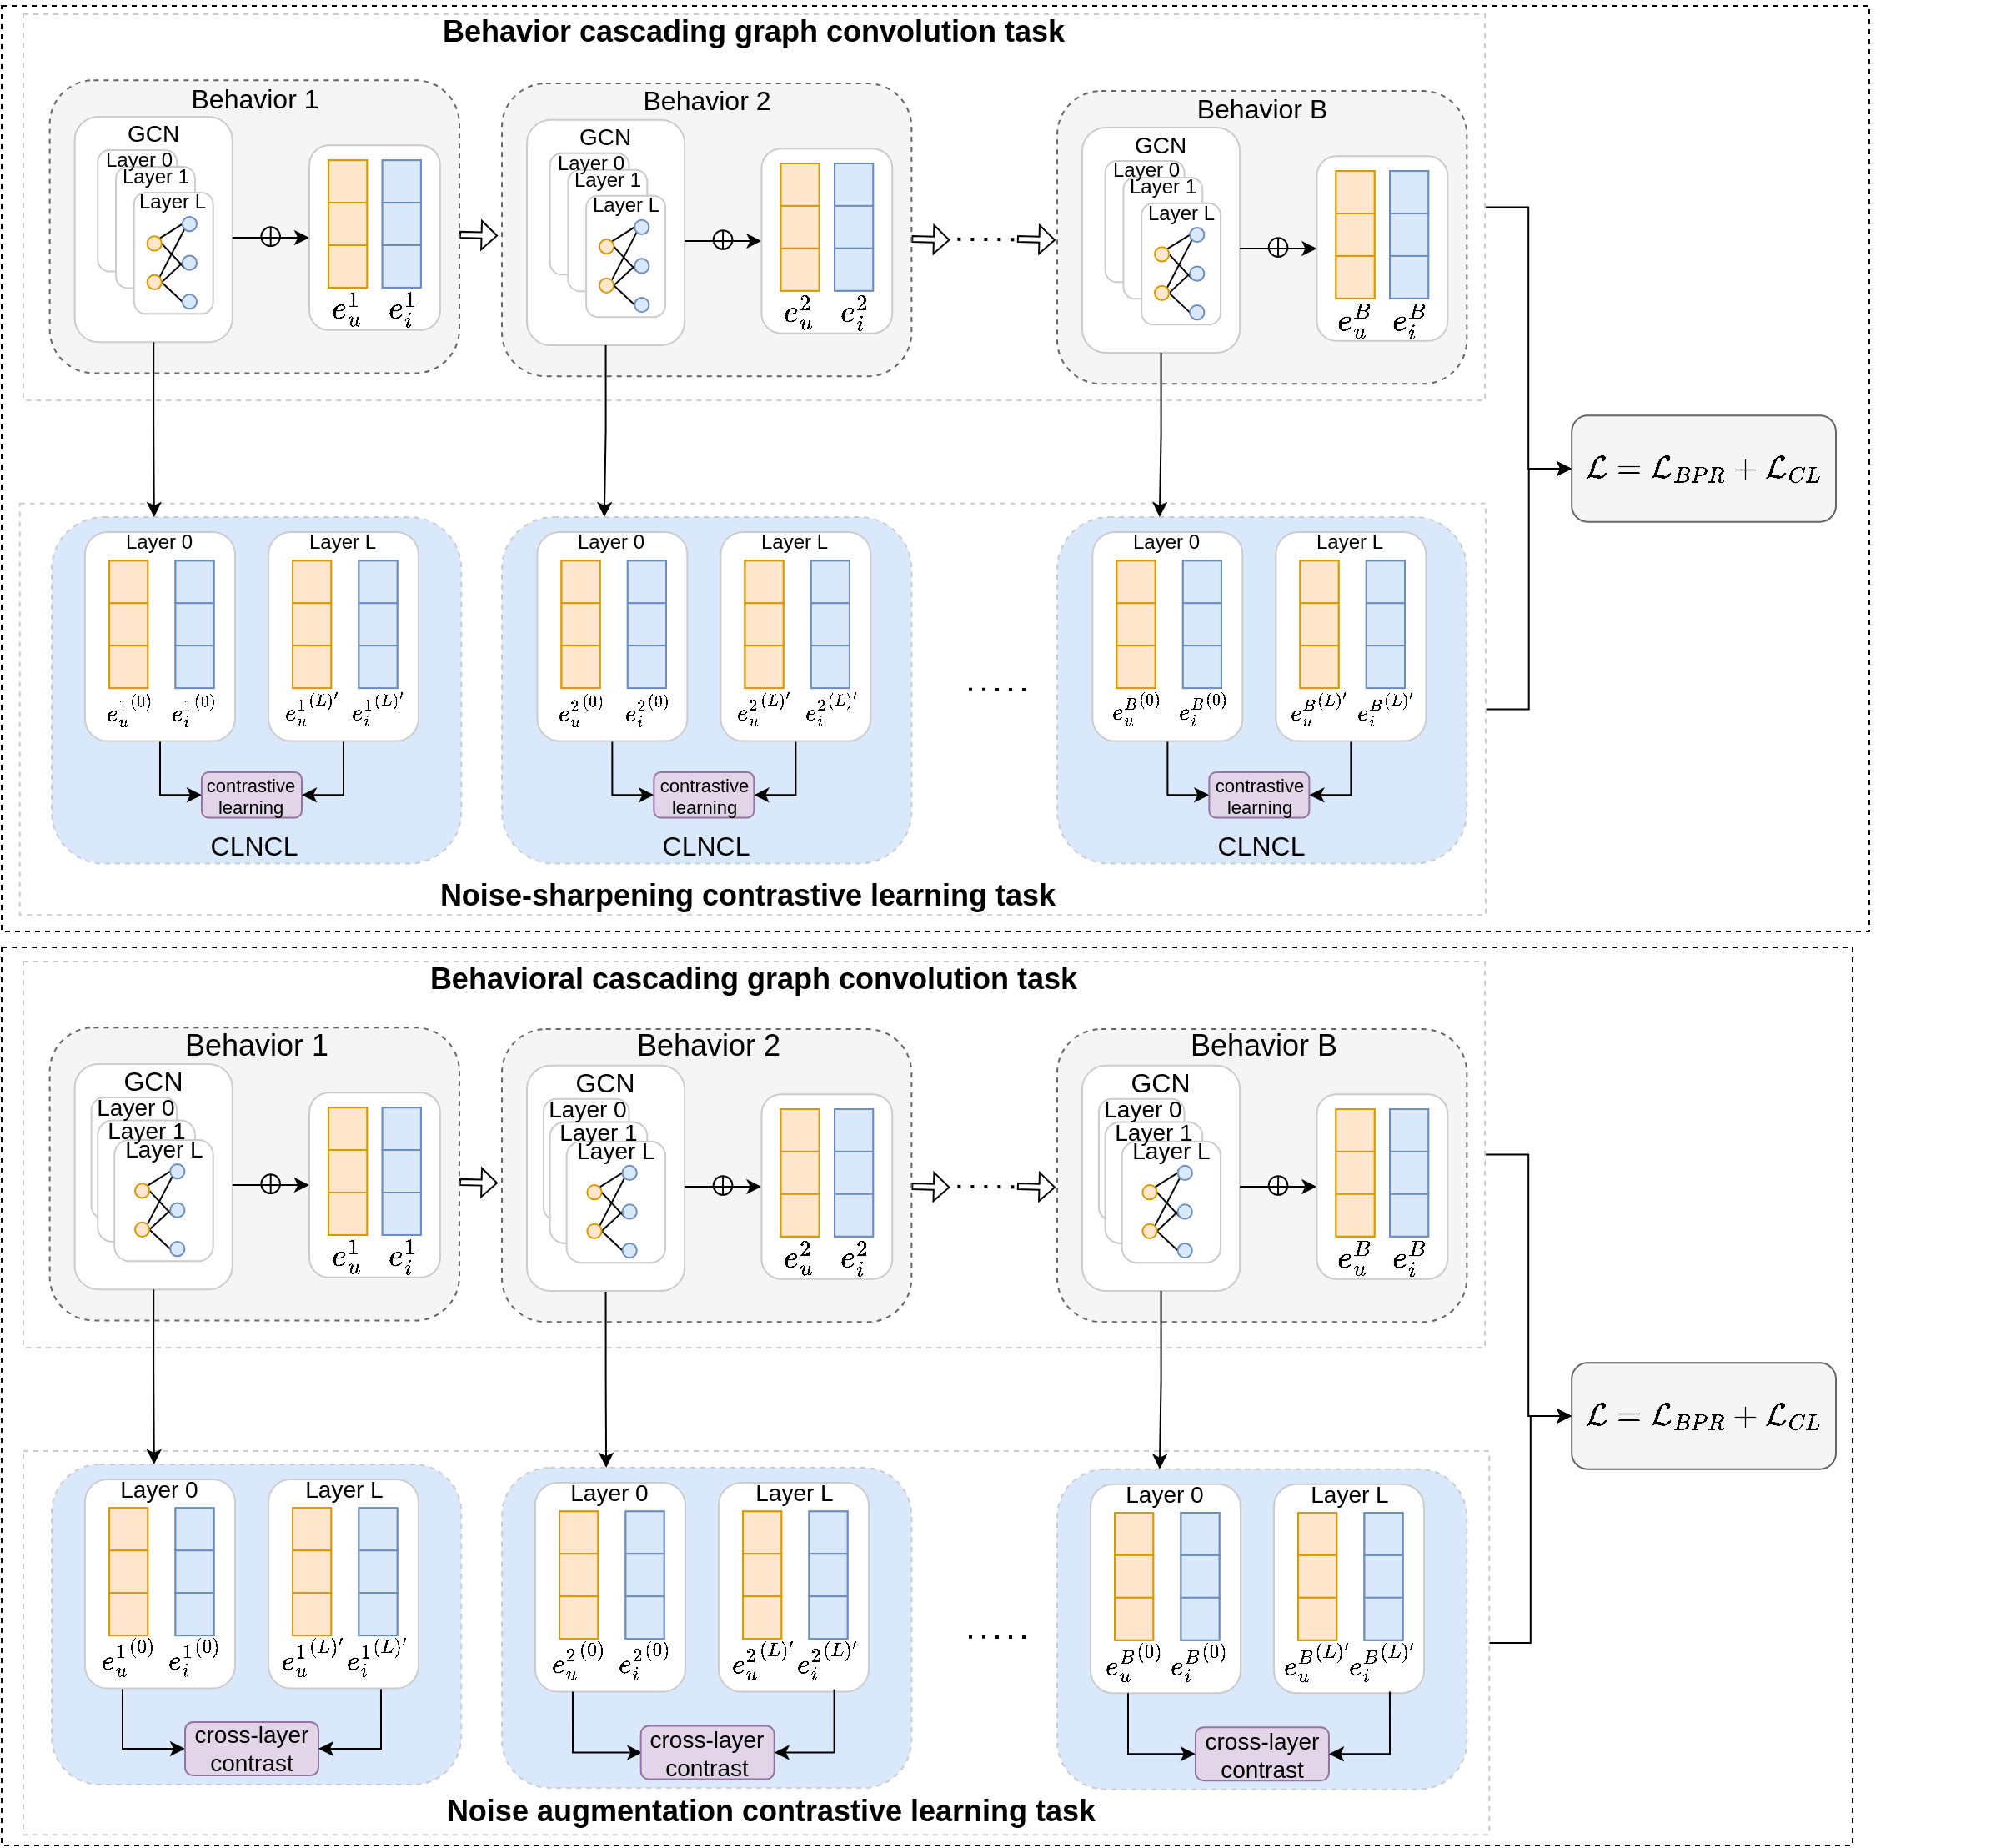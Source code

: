 <mxfile version="24.8.0">
  <diagram name="第 1 页" id="Skv8fpGebTwqSzIPjtRS">
    <mxGraphModel dx="1631" dy="878" grid="1" gridSize="10" guides="1" tooltips="1" connect="1" arrows="1" fold="1" page="1" pageScale="1" pageWidth="1180" pageHeight="563" math="1" shadow="0">
      <root>
        <mxCell id="0" />
        <mxCell id="1" parent="0" />
        <mxCell id="ADFXNQ-k6m2LrOCVavEQ-91" value="" style="rounded=0;whiteSpace=wrap;html=1;dashed=1;" parent="1" vertex="1">
          <mxGeometry x="10" y="3.5" width="1120" height="555" as="geometry" />
        </mxCell>
        <mxCell id="wrFZd82m7ZlRx0uGTqlU-270" style="edgeStyle=orthogonalEdgeStyle;rounded=0;orthogonalLoop=1;jettySize=auto;html=1;exitX=1;exitY=0.5;exitDx=0;exitDy=0;entryX=0;entryY=0.5;entryDx=0;entryDy=0;" parent="1" source="wrFZd82m7ZlRx0uGTqlU-268" target="wrFZd82m7ZlRx0uGTqlU-181" edge="1">
          <mxGeometry relative="1" as="geometry" />
        </mxCell>
        <mxCell id="wrFZd82m7ZlRx0uGTqlU-268" value="" style="rounded=0;whiteSpace=wrap;html=1;strokeColor=#CCCCCC;dashed=1;" parent="1" vertex="1">
          <mxGeometry x="20.85" y="301.86" width="879.15" height="246.82" as="geometry" />
        </mxCell>
        <mxCell id="wrFZd82m7ZlRx0uGTqlU-216" value="" style="rounded=1;whiteSpace=wrap;html=1;fillColor=#dae8fc;strokeColor=#CCCCCC;dashed=1;" parent="1" vertex="1">
          <mxGeometry x="40" y="310" width="245.665" height="207.77" as="geometry" />
        </mxCell>
        <mxCell id="wrFZd82m7ZlRx0uGTqlU-181" value="&lt;span style=&quot;color: rgb(0, 0, 0);&quot;&gt;&lt;font style=&quot;font-size: 16px;&quot;&gt;\(\mathcal{L}=\mathcal{L}_{BPR}+\mathcal{L}_{CL}\)&lt;/font&gt;&lt;/span&gt;" style="rounded=1;whiteSpace=wrap;html=1;fillColor=#f5f5f5;fontColor=#333333;strokeColor=#666666;" parent="1" vertex="1">
          <mxGeometry x="951.6" y="249.18" width="158.4" height="63.64" as="geometry" />
        </mxCell>
        <mxCell id="wrFZd82m7ZlRx0uGTqlU-185" style="edgeStyle=orthogonalEdgeStyle;rounded=0;orthogonalLoop=1;jettySize=auto;html=1;exitX=1;exitY=0.5;exitDx=0;exitDy=0;entryX=0;entryY=0.5;entryDx=0;entryDy=0;" parent="1" source="wrFZd82m7ZlRx0uGTqlU-178" target="wrFZd82m7ZlRx0uGTqlU-181" edge="1">
          <mxGeometry relative="1" as="geometry" />
        </mxCell>
        <mxCell id="wrFZd82m7ZlRx0uGTqlU-178" value="" style="rounded=0;whiteSpace=wrap;html=1;strokeColor=#CCCCCC;dashed=1;" parent="1" vertex="1">
          <mxGeometry x="22.97" y="8.46" width="876.55" height="231.54" as="geometry" />
        </mxCell>
        <mxCell id="wrFZd82m7ZlRx0uGTqlU-131" value="" style="shape=flexArrow;endArrow=classic;html=1;rounded=0;endWidth=12.637;endSize=2.755;width=3.519;" parent="1" edge="1">
          <mxGeometry width="50" height="50" relative="1" as="geometry">
            <mxPoint x="284.473" y="140.69" as="sourcePoint" />
            <mxPoint x="307.54" y="141.301" as="targetPoint" />
          </mxGeometry>
        </mxCell>
        <mxCell id="wrFZd82m7ZlRx0uGTqlU-134" value="" style="group" parent="1" vertex="1" connectable="0">
          <mxGeometry x="38.808" y="48.091" width="245.665" height="190.909" as="geometry" />
        </mxCell>
        <mxCell id="wrFZd82m7ZlRx0uGTqlU-90" value="" style="rounded=1;whiteSpace=wrap;html=1;dashed=1;strokeColor=#666666;fillColor=#f5f5f5;fontColor=#333333;" parent="wrFZd82m7ZlRx0uGTqlU-134" vertex="1">
          <mxGeometry width="245.665" height="175.636" as="geometry" />
        </mxCell>
        <mxCell id="wrFZd82m7ZlRx0uGTqlU-48" value="" style="group" parent="wrFZd82m7ZlRx0uGTqlU-134" vertex="1" connectable="0">
          <mxGeometry x="14.994" y="10.182" width="219.137" height="180.727" as="geometry" />
        </mxCell>
        <mxCell id="wrFZd82m7ZlRx0uGTqlU-132" value="&lt;font style=&quot;font-size: 16px;&quot;&gt;Behavior 1&lt;/font&gt;" style="text;html=1;align=center;verticalAlign=middle;whiteSpace=wrap;rounded=0;fontSize=10;" parent="wrFZd82m7ZlRx0uGTqlU-48" vertex="1">
          <mxGeometry x="66.196" y="-11.182" width="84.13" height="22.91" as="geometry" />
        </mxCell>
        <mxCell id="L-R39DA58GsVGIzYsclh-1" value="" style="group" parent="wrFZd82m7ZlRx0uGTqlU-48" vertex="1" connectable="0">
          <mxGeometry y="11.73" width="94.58" height="145.091" as="geometry" />
        </mxCell>
        <mxCell id="wrFZd82m7ZlRx0uGTqlU-47" value="" style="rounded=1;whiteSpace=wrap;html=1;strokeColor=#CCCCCC;" parent="L-R39DA58GsVGIzYsclh-1" vertex="1">
          <mxGeometry width="94.58" height="135.09" as="geometry" />
        </mxCell>
        <mxCell id="wrFZd82m7ZlRx0uGTqlU-42" value="" style="rounded=1;whiteSpace=wrap;html=1;strokeColor=#CCCCCC;" parent="L-R39DA58GsVGIzYsclh-1" vertex="1">
          <mxGeometry x="13.84" y="19.998" width="47.452" height="72.727" as="geometry" />
        </mxCell>
        <mxCell id="wrFZd82m7ZlRx0uGTqlU-44" value="" style="group" parent="L-R39DA58GsVGIzYsclh-1" vertex="1" connectable="0">
          <mxGeometry x="13.84" y="7.818" width="69.201" height="101.818" as="geometry" />
        </mxCell>
        <mxCell id="wrFZd82m7ZlRx0uGTqlU-40" value="" style="rounded=1;whiteSpace=wrap;html=1;strokeColor=#CCCCCC;" parent="wrFZd82m7ZlRx0uGTqlU-44" vertex="1">
          <mxGeometry x="10.877" y="22.175" width="47.452" height="72.727" as="geometry" />
        </mxCell>
        <mxCell id="wrFZd82m7ZlRx0uGTqlU-33" value="" style="rounded=1;whiteSpace=wrap;html=1;strokeColor=#CCCCCC;" parent="wrFZd82m7ZlRx0uGTqlU-44" vertex="1">
          <mxGeometry x="21.749" y="37.631" width="47.452" height="72.727" as="geometry" />
        </mxCell>
        <mxCell id="wrFZd82m7ZlRx0uGTqlU-34" value="&lt;font style=&quot;font-size: 12px;&quot;&gt;Layer L&lt;/font&gt;" style="text;html=1;align=center;verticalAlign=middle;whiteSpace=wrap;rounded=0;fontSize=6;" parent="wrFZd82m7ZlRx0uGTqlU-44" vertex="1">
          <mxGeometry x="21.749" y="37.631" width="47.452" height="11.636" as="geometry" />
        </mxCell>
        <mxCell id="wrFZd82m7ZlRx0uGTqlU-39" value="" style="group" parent="wrFZd82m7ZlRx0uGTqlU-44" vertex="1" connectable="0">
          <mxGeometry x="29.658" y="52.176" width="31.635" height="58.182" as="geometry" />
        </mxCell>
        <mxCell id="wrFZd82m7ZlRx0uGTqlU-28" style="rounded=0;orthogonalLoop=1;jettySize=auto;html=1;exitX=1;exitY=0;exitDx=0;exitDy=0;entryX=0;entryY=0.5;entryDx=0;entryDy=0;curved=0;endArrow=none;endFill=0;" parent="wrFZd82m7ZlRx0uGTqlU-39" source="wrFZd82m7ZlRx0uGTqlU-23" target="wrFZd82m7ZlRx0uGTqlU-25" edge="1">
          <mxGeometry relative="1" as="geometry" />
        </mxCell>
        <mxCell id="wrFZd82m7ZlRx0uGTqlU-29" style="rounded=0;orthogonalLoop=1;jettySize=auto;html=1;exitX=1;exitY=0.5;exitDx=0;exitDy=0;entryX=0;entryY=1;entryDx=0;entryDy=0;endArrow=none;endFill=0;" parent="wrFZd82m7ZlRx0uGTqlU-39" source="wrFZd82m7ZlRx0uGTqlU-23" target="wrFZd82m7ZlRx0uGTqlU-26" edge="1">
          <mxGeometry relative="1" as="geometry" />
        </mxCell>
        <mxCell id="wrFZd82m7ZlRx0uGTqlU-23" value="" style="ellipse;whiteSpace=wrap;html=1;aspect=fixed;fillColor=#ffe6cc;strokeColor=#d79b00;" parent="wrFZd82m7ZlRx0uGTqlU-39" vertex="1">
          <mxGeometry y="11.636" width="8.633" height="8.633" as="geometry" />
        </mxCell>
        <mxCell id="wrFZd82m7ZlRx0uGTqlU-30" style="rounded=0;orthogonalLoop=1;jettySize=auto;html=1;exitX=1;exitY=0;exitDx=0;exitDy=0;entryX=0;entryY=1;entryDx=0;entryDy=0;endArrow=none;endFill=0;" parent="wrFZd82m7ZlRx0uGTqlU-39" source="wrFZd82m7ZlRx0uGTqlU-24" target="wrFZd82m7ZlRx0uGTqlU-25" edge="1">
          <mxGeometry relative="1" as="geometry" />
        </mxCell>
        <mxCell id="wrFZd82m7ZlRx0uGTqlU-31" style="rounded=0;orthogonalLoop=1;jettySize=auto;html=1;exitX=1;exitY=0.5;exitDx=0;exitDy=0;entryX=0;entryY=0.5;entryDx=0;entryDy=0;endArrow=none;endFill=0;" parent="wrFZd82m7ZlRx0uGTqlU-39" source="wrFZd82m7ZlRx0uGTqlU-24" target="wrFZd82m7ZlRx0uGTqlU-26" edge="1">
          <mxGeometry relative="1" as="geometry" />
        </mxCell>
        <mxCell id="wrFZd82m7ZlRx0uGTqlU-32" style="rounded=0;orthogonalLoop=1;jettySize=auto;html=1;exitX=1;exitY=0.5;exitDx=0;exitDy=0;entryX=0;entryY=0.5;entryDx=0;entryDy=0;endArrow=none;endFill=0;" parent="wrFZd82m7ZlRx0uGTqlU-39" source="wrFZd82m7ZlRx0uGTqlU-24" target="wrFZd82m7ZlRx0uGTqlU-27" edge="1">
          <mxGeometry relative="1" as="geometry" />
        </mxCell>
        <mxCell id="wrFZd82m7ZlRx0uGTqlU-24" value="" style="ellipse;whiteSpace=wrap;html=1;aspect=fixed;fillColor=#ffe6cc;strokeColor=#d79b00;" parent="wrFZd82m7ZlRx0uGTqlU-39" vertex="1">
          <mxGeometry y="34.909" width="8.633" height="8.633" as="geometry" />
        </mxCell>
        <mxCell id="wrFZd82m7ZlRx0uGTqlU-25" value="" style="ellipse;whiteSpace=wrap;html=1;aspect=fixed;fillColor=#dae8fc;strokeColor=#6c8ebf;" parent="wrFZd82m7ZlRx0uGTqlU-39" vertex="1">
          <mxGeometry x="21.09" width="8.633" height="8.633" as="geometry" />
        </mxCell>
        <mxCell id="wrFZd82m7ZlRx0uGTqlU-26" value="" style="ellipse;whiteSpace=wrap;html=1;aspect=fixed;fillColor=#dae8fc;strokeColor=#6c8ebf;" parent="wrFZd82m7ZlRx0uGTqlU-39" vertex="1">
          <mxGeometry x="21.09" y="23.273" width="8.633" height="8.633" as="geometry" />
        </mxCell>
        <mxCell id="wrFZd82m7ZlRx0uGTqlU-27" value="" style="ellipse;whiteSpace=wrap;html=1;aspect=fixed;fillColor=#dae8fc;strokeColor=#6c8ebf;" parent="wrFZd82m7ZlRx0uGTqlU-39" vertex="1">
          <mxGeometry x="21.09" y="46.545" width="8.633" height="8.633" as="geometry" />
        </mxCell>
        <mxCell id="wrFZd82m7ZlRx0uGTqlU-41" value="&lt;font style=&quot;font-size: 12px;&quot;&gt;Layer 1&lt;/font&gt;" style="text;html=1;align=center;verticalAlign=middle;whiteSpace=wrap;rounded=0;fontSize=6;" parent="wrFZd82m7ZlRx0uGTqlU-44" vertex="1">
          <mxGeometry x="10.877" y="22.175" width="47.452" height="11.636" as="geometry" />
        </mxCell>
        <mxCell id="wrFZd82m7ZlRx0uGTqlU-43" value="&lt;font style=&quot;font-size: 12px;&quot;&gt;Layer 0&lt;/font&gt;" style="text;html=1;align=center;verticalAlign=middle;whiteSpace=wrap;rounded=0;fontSize=6;" parent="L-R39DA58GsVGIzYsclh-1" vertex="1">
          <mxGeometry x="15.422" y="19.998" width="47.452" height="11.636" as="geometry" />
        </mxCell>
        <mxCell id="wrFZd82m7ZlRx0uGTqlU-45" value="&lt;font style=&quot;font-size: 14px;&quot;&gt;GCN&lt;/font&gt;" style="text;html=1;align=center;verticalAlign=middle;whiteSpace=wrap;rounded=0;" parent="L-R39DA58GsVGIzYsclh-1" vertex="1">
          <mxGeometry x="25.308" y="-2.454" width="43.966" height="25.455" as="geometry" />
        </mxCell>
        <mxCell id="wrFZd82m7ZlRx0uGTqlU-57" value="" style="group" parent="wrFZd82m7ZlRx0uGTqlU-48" vertex="1" connectable="0">
          <mxGeometry x="94.575" y="77.912" width="46.134" height="12.727" as="geometry" />
        </mxCell>
        <mxCell id="wrFZd82m7ZlRx0uGTqlU-54" value="" style="ellipse;whiteSpace=wrap;html=1;aspect=fixed;" parent="wrFZd82m7ZlRx0uGTqlU-57" vertex="1">
          <mxGeometry x="17.3" width="11.331" height="11.331" as="geometry" />
        </mxCell>
        <mxCell id="wrFZd82m7ZlRx0uGTqlU-55" value="" style="endArrow=classic;html=1;rounded=0;" parent="wrFZd82m7ZlRx0uGTqlU-57" edge="1">
          <mxGeometry width="50" height="50" relative="1" as="geometry">
            <mxPoint y="6.364" as="sourcePoint" />
            <mxPoint x="46.134" y="6.364" as="targetPoint" />
          </mxGeometry>
        </mxCell>
        <mxCell id="wrFZd82m7ZlRx0uGTqlU-56" value="" style="endArrow=none;html=1;rounded=0;exitX=0.5;exitY=1;exitDx=0;exitDy=0;" parent="wrFZd82m7ZlRx0uGTqlU-57" source="wrFZd82m7ZlRx0uGTqlU-54" edge="1">
          <mxGeometry width="50" height="50" relative="1" as="geometry">
            <mxPoint x="22.986" y="6.364" as="sourcePoint" />
            <mxPoint x="22.986" as="targetPoint" />
          </mxGeometry>
        </mxCell>
        <mxCell id="wrFZd82m7ZlRx0uGTqlU-87" value="" style="rounded=1;whiteSpace=wrap;html=1;strokeColor=#CCCCCC;" parent="wrFZd82m7ZlRx0uGTqlU-48" vertex="1">
          <mxGeometry x="140.709" y="28.912" width="78.428" height="110.727" as="geometry" />
        </mxCell>
        <mxCell id="wrFZd82m7ZlRx0uGTqlU-58" value="" style="group;fillColor=#ffe6cc;strokeColor=#d79b00;" parent="wrFZd82m7ZlRx0uGTqlU-48" vertex="1" connectable="0">
          <mxGeometry x="152.243" y="37.821" width="23.067" height="76.364" as="geometry" />
        </mxCell>
        <mxCell id="wrFZd82m7ZlRx0uGTqlU-59" value="" style="rounded=0;whiteSpace=wrap;html=1;fillColor=#ffe6cc;strokeColor=#d79b00;" parent="wrFZd82m7ZlRx0uGTqlU-58" vertex="1">
          <mxGeometry width="23.067" height="25.455" as="geometry" />
        </mxCell>
        <mxCell id="wrFZd82m7ZlRx0uGTqlU-60" value="" style="rounded=0;whiteSpace=wrap;html=1;fillColor=#ffe6cc;strokeColor=#d79b00;" parent="wrFZd82m7ZlRx0uGTqlU-58" vertex="1">
          <mxGeometry y="25.455" width="23.067" height="25.455" as="geometry" />
        </mxCell>
        <mxCell id="wrFZd82m7ZlRx0uGTqlU-61" value="" style="rounded=0;whiteSpace=wrap;html=1;fillColor=#ffe6cc;strokeColor=#d79b00;" parent="wrFZd82m7ZlRx0uGTqlU-58" vertex="1">
          <mxGeometry y="50.909" width="23.067" height="25.455" as="geometry" />
        </mxCell>
        <mxCell id="wrFZd82m7ZlRx0uGTqlU-62" value="" style="group;fillColor=#dae8fc;strokeColor=#6c8ebf;" parent="wrFZd82m7ZlRx0uGTqlU-48" vertex="1" connectable="0">
          <mxGeometry x="184.537" y="37.821" width="23.067" height="76.364" as="geometry" />
        </mxCell>
        <mxCell id="wrFZd82m7ZlRx0uGTqlU-63" value="" style="rounded=0;whiteSpace=wrap;html=1;fillColor=#dae8fc;strokeColor=#6c8ebf;" parent="wrFZd82m7ZlRx0uGTqlU-62" vertex="1">
          <mxGeometry width="23.067" height="25.455" as="geometry" />
        </mxCell>
        <mxCell id="wrFZd82m7ZlRx0uGTqlU-64" value="" style="rounded=0;whiteSpace=wrap;html=1;fillColor=#dae8fc;strokeColor=#6c8ebf;" parent="wrFZd82m7ZlRx0uGTqlU-62" vertex="1">
          <mxGeometry y="25.455" width="23.067" height="25.455" as="geometry" />
        </mxCell>
        <mxCell id="wrFZd82m7ZlRx0uGTqlU-65" value="" style="rounded=0;whiteSpace=wrap;html=1;fillColor=#dae8fc;strokeColor=#6c8ebf;" parent="wrFZd82m7ZlRx0uGTqlU-62" vertex="1">
          <mxGeometry y="50.909" width="23.067" height="25.455" as="geometry" />
        </mxCell>
        <mxCell id="wrFZd82m7ZlRx0uGTqlU-89" value="&lt;font style=&quot;font-size: 16px;&quot;&gt;\(e_i^1\)&lt;/font&gt;" style="text;html=1;align=center;verticalAlign=middle;whiteSpace=wrap;rounded=0;" parent="wrFZd82m7ZlRx0uGTqlU-48" vertex="1">
          <mxGeometry x="178.77" y="114.185" width="34.601" height="25.455" as="geometry" />
        </mxCell>
        <mxCell id="wrFZd82m7ZlRx0uGTqlU-88" value="&lt;font style=&quot;font-size: 16px;&quot;&gt;\(e_u^1\)&lt;/font&gt;" style="text;html=1;align=center;verticalAlign=middle;whiteSpace=wrap;rounded=0;" parent="wrFZd82m7ZlRx0uGTqlU-48" vertex="1">
          <mxGeometry x="146.476" y="114.185" width="34.601" height="25.455" as="geometry" />
        </mxCell>
        <mxCell id="wrFZd82m7ZlRx0uGTqlU-175" value="" style="shape=flexArrow;endArrow=classic;html=1;rounded=0;endWidth=12.637;endSize=2.755;width=3.519;" parent="1" edge="1">
          <mxGeometry width="50" height="50" relative="1" as="geometry">
            <mxPoint x="555.664" y="143.24" as="sourcePoint" />
            <mxPoint x="578.732" y="143.851" as="targetPoint" />
          </mxGeometry>
        </mxCell>
        <mxCell id="wrFZd82m7ZlRx0uGTqlU-176" value="" style="endArrow=none;dashed=1;html=1;dashPattern=1 3;strokeWidth=2;rounded=0;" parent="1" edge="1">
          <mxGeometry width="50" height="50" relative="1" as="geometry">
            <mxPoint x="583.192" y="143.43" as="sourcePoint" />
            <mxPoint x="617.792" y="143.608" as="targetPoint" />
          </mxGeometry>
        </mxCell>
        <mxCell id="wrFZd82m7ZlRx0uGTqlU-177" value="" style="shape=flexArrow;endArrow=classic;html=1;rounded=0;endWidth=12.637;endSize=2.755;width=3.519;" parent="1" edge="1">
          <mxGeometry width="50" height="50" relative="1" as="geometry">
            <mxPoint x="618.946" y="143.24" as="sourcePoint" />
            <mxPoint x="642.013" y="143.851" as="targetPoint" />
          </mxGeometry>
        </mxCell>
        <mxCell id="wrFZd82m7ZlRx0uGTqlU-267" value="&lt;font style=&quot;font-size: 18px;&quot;&gt;Behavior cascading graph convolution task&lt;/font&gt;" style="text;html=1;align=center;verticalAlign=middle;whiteSpace=wrap;rounded=0;fontStyle=1;fontSize=15;" parent="1" vertex="1">
          <mxGeometry x="252.49" width="417.51" height="38.18" as="geometry" />
        </mxCell>
        <mxCell id="wrFZd82m7ZlRx0uGTqlU-269" value="&lt;font style=&quot;font-size: 18px;&quot;&gt;Noise-sharpening contrastive learning task&lt;/font&gt;" style="text;html=1;align=center;verticalAlign=middle;whiteSpace=wrap;rounded=0;fontStyle=1;fontSize=15;" parent="1" vertex="1">
          <mxGeometry x="262.91" y="517.77" width="389.13" height="38.18" as="geometry" />
        </mxCell>
        <mxCell id="Na07OjZ7y4RGa-TnaFbp-10" value="" style="endArrow=none;dashed=1;html=1;dashPattern=1 3;strokeWidth=2;rounded=0;" parent="1" edge="1">
          <mxGeometry width="50" height="50" relative="1" as="geometry">
            <mxPoint x="590.002" y="413.38" as="sourcePoint" />
            <mxPoint x="624.602" y="413.558" as="targetPoint" />
          </mxGeometry>
        </mxCell>
        <mxCell id="ADFXNQ-k6m2LrOCVavEQ-92" value="" style="group" parent="1" vertex="1" connectable="0">
          <mxGeometry x="309.998" y="50.001" width="245.665" height="190.909" as="geometry" />
        </mxCell>
        <mxCell id="ADFXNQ-k6m2LrOCVavEQ-93" value="" style="rounded=1;whiteSpace=wrap;html=1;dashed=1;strokeColor=#666666;fillColor=#f5f5f5;fontColor=#333333;" parent="ADFXNQ-k6m2LrOCVavEQ-92" vertex="1">
          <mxGeometry width="245.665" height="175.636" as="geometry" />
        </mxCell>
        <mxCell id="ADFXNQ-k6m2LrOCVavEQ-94" value="" style="group" parent="ADFXNQ-k6m2LrOCVavEQ-92" vertex="1" connectable="0">
          <mxGeometry x="14.994" y="10.182" width="219.137" height="180.727" as="geometry" />
        </mxCell>
        <mxCell id="ADFXNQ-k6m2LrOCVavEQ-95" value="&lt;font style=&quot;font-size: 16px;&quot;&gt;Behavior 2&lt;/font&gt;" style="text;html=1;align=center;verticalAlign=middle;whiteSpace=wrap;rounded=0;fontSize=10;" parent="ADFXNQ-k6m2LrOCVavEQ-94" vertex="1">
          <mxGeometry x="66.196" y="-11.182" width="84.13" height="22.91" as="geometry" />
        </mxCell>
        <mxCell id="ADFXNQ-k6m2LrOCVavEQ-96" value="" style="group" parent="ADFXNQ-k6m2LrOCVavEQ-94" vertex="1" connectable="0">
          <mxGeometry y="11.73" width="94.58" height="145.091" as="geometry" />
        </mxCell>
        <mxCell id="ADFXNQ-k6m2LrOCVavEQ-97" value="" style="rounded=1;whiteSpace=wrap;html=1;strokeColor=#CCCCCC;" parent="ADFXNQ-k6m2LrOCVavEQ-96" vertex="1">
          <mxGeometry width="94.58" height="135.09" as="geometry" />
        </mxCell>
        <mxCell id="ADFXNQ-k6m2LrOCVavEQ-98" value="" style="rounded=1;whiteSpace=wrap;html=1;strokeColor=#CCCCCC;" parent="ADFXNQ-k6m2LrOCVavEQ-96" vertex="1">
          <mxGeometry x="13.84" y="19.998" width="47.452" height="72.727" as="geometry" />
        </mxCell>
        <mxCell id="ADFXNQ-k6m2LrOCVavEQ-99" value="" style="group" parent="ADFXNQ-k6m2LrOCVavEQ-96" vertex="1" connectable="0">
          <mxGeometry x="13.84" y="7.818" width="69.201" height="101.818" as="geometry" />
        </mxCell>
        <mxCell id="ADFXNQ-k6m2LrOCVavEQ-100" value="" style="rounded=1;whiteSpace=wrap;html=1;strokeColor=#CCCCCC;" parent="ADFXNQ-k6m2LrOCVavEQ-99" vertex="1">
          <mxGeometry x="10.877" y="22.175" width="47.452" height="72.727" as="geometry" />
        </mxCell>
        <mxCell id="ADFXNQ-k6m2LrOCVavEQ-101" value="" style="rounded=1;whiteSpace=wrap;html=1;strokeColor=#CCCCCC;" parent="ADFXNQ-k6m2LrOCVavEQ-99" vertex="1">
          <mxGeometry x="21.749" y="37.631" width="47.452" height="72.727" as="geometry" />
        </mxCell>
        <mxCell id="ADFXNQ-k6m2LrOCVavEQ-102" value="&lt;font style=&quot;font-size: 12px;&quot;&gt;Layer L&lt;/font&gt;" style="text;html=1;align=center;verticalAlign=middle;whiteSpace=wrap;rounded=0;fontSize=6;" parent="ADFXNQ-k6m2LrOCVavEQ-99" vertex="1">
          <mxGeometry x="21.749" y="37.631" width="47.452" height="11.636" as="geometry" />
        </mxCell>
        <mxCell id="ADFXNQ-k6m2LrOCVavEQ-103" value="" style="group" parent="ADFXNQ-k6m2LrOCVavEQ-99" vertex="1" connectable="0">
          <mxGeometry x="29.658" y="52.176" width="31.635" height="58.182" as="geometry" />
        </mxCell>
        <mxCell id="ADFXNQ-k6m2LrOCVavEQ-104" style="rounded=0;orthogonalLoop=1;jettySize=auto;html=1;exitX=1;exitY=0;exitDx=0;exitDy=0;entryX=0;entryY=0.5;entryDx=0;entryDy=0;curved=0;endArrow=none;endFill=0;" parent="ADFXNQ-k6m2LrOCVavEQ-103" source="ADFXNQ-k6m2LrOCVavEQ-106" target="ADFXNQ-k6m2LrOCVavEQ-111" edge="1">
          <mxGeometry relative="1" as="geometry" />
        </mxCell>
        <mxCell id="ADFXNQ-k6m2LrOCVavEQ-105" style="rounded=0;orthogonalLoop=1;jettySize=auto;html=1;exitX=1;exitY=0.5;exitDx=0;exitDy=0;entryX=0;entryY=1;entryDx=0;entryDy=0;endArrow=none;endFill=0;" parent="ADFXNQ-k6m2LrOCVavEQ-103" source="ADFXNQ-k6m2LrOCVavEQ-106" target="ADFXNQ-k6m2LrOCVavEQ-112" edge="1">
          <mxGeometry relative="1" as="geometry" />
        </mxCell>
        <mxCell id="ADFXNQ-k6m2LrOCVavEQ-106" value="" style="ellipse;whiteSpace=wrap;html=1;aspect=fixed;fillColor=#ffe6cc;strokeColor=#d79b00;" parent="ADFXNQ-k6m2LrOCVavEQ-103" vertex="1">
          <mxGeometry y="11.636" width="8.633" height="8.633" as="geometry" />
        </mxCell>
        <mxCell id="ADFXNQ-k6m2LrOCVavEQ-107" style="rounded=0;orthogonalLoop=1;jettySize=auto;html=1;exitX=1;exitY=0;exitDx=0;exitDy=0;entryX=0;entryY=1;entryDx=0;entryDy=0;endArrow=none;endFill=0;" parent="ADFXNQ-k6m2LrOCVavEQ-103" source="ADFXNQ-k6m2LrOCVavEQ-110" target="ADFXNQ-k6m2LrOCVavEQ-111" edge="1">
          <mxGeometry relative="1" as="geometry" />
        </mxCell>
        <mxCell id="ADFXNQ-k6m2LrOCVavEQ-108" style="rounded=0;orthogonalLoop=1;jettySize=auto;html=1;exitX=1;exitY=0.5;exitDx=0;exitDy=0;entryX=0;entryY=0.5;entryDx=0;entryDy=0;endArrow=none;endFill=0;" parent="ADFXNQ-k6m2LrOCVavEQ-103" source="ADFXNQ-k6m2LrOCVavEQ-110" target="ADFXNQ-k6m2LrOCVavEQ-112" edge="1">
          <mxGeometry relative="1" as="geometry" />
        </mxCell>
        <mxCell id="ADFXNQ-k6m2LrOCVavEQ-109" style="rounded=0;orthogonalLoop=1;jettySize=auto;html=1;exitX=1;exitY=0.5;exitDx=0;exitDy=0;entryX=0;entryY=0.5;entryDx=0;entryDy=0;endArrow=none;endFill=0;" parent="ADFXNQ-k6m2LrOCVavEQ-103" source="ADFXNQ-k6m2LrOCVavEQ-110" target="ADFXNQ-k6m2LrOCVavEQ-113" edge="1">
          <mxGeometry relative="1" as="geometry" />
        </mxCell>
        <mxCell id="ADFXNQ-k6m2LrOCVavEQ-110" value="" style="ellipse;whiteSpace=wrap;html=1;aspect=fixed;fillColor=#ffe6cc;strokeColor=#d79b00;" parent="ADFXNQ-k6m2LrOCVavEQ-103" vertex="1">
          <mxGeometry y="34.909" width="8.633" height="8.633" as="geometry" />
        </mxCell>
        <mxCell id="ADFXNQ-k6m2LrOCVavEQ-111" value="" style="ellipse;whiteSpace=wrap;html=1;aspect=fixed;fillColor=#dae8fc;strokeColor=#6c8ebf;" parent="ADFXNQ-k6m2LrOCVavEQ-103" vertex="1">
          <mxGeometry x="21.09" width="8.633" height="8.633" as="geometry" />
        </mxCell>
        <mxCell id="ADFXNQ-k6m2LrOCVavEQ-112" value="" style="ellipse;whiteSpace=wrap;html=1;aspect=fixed;fillColor=#dae8fc;strokeColor=#6c8ebf;" parent="ADFXNQ-k6m2LrOCVavEQ-103" vertex="1">
          <mxGeometry x="21.09" y="23.273" width="8.633" height="8.633" as="geometry" />
        </mxCell>
        <mxCell id="ADFXNQ-k6m2LrOCVavEQ-113" value="" style="ellipse;whiteSpace=wrap;html=1;aspect=fixed;fillColor=#dae8fc;strokeColor=#6c8ebf;" parent="ADFXNQ-k6m2LrOCVavEQ-103" vertex="1">
          <mxGeometry x="21.09" y="46.545" width="8.633" height="8.633" as="geometry" />
        </mxCell>
        <mxCell id="ADFXNQ-k6m2LrOCVavEQ-114" value="&lt;font style=&quot;font-size: 12px;&quot;&gt;Layer 1&lt;/font&gt;" style="text;html=1;align=center;verticalAlign=middle;whiteSpace=wrap;rounded=0;fontSize=6;" parent="ADFXNQ-k6m2LrOCVavEQ-99" vertex="1">
          <mxGeometry x="10.877" y="22.175" width="47.452" height="11.636" as="geometry" />
        </mxCell>
        <mxCell id="ADFXNQ-k6m2LrOCVavEQ-115" value="&lt;font style=&quot;font-size: 12px;&quot;&gt;Layer 0&lt;/font&gt;" style="text;html=1;align=center;verticalAlign=middle;whiteSpace=wrap;rounded=0;fontSize=6;" parent="ADFXNQ-k6m2LrOCVavEQ-96" vertex="1">
          <mxGeometry x="15.422" y="19.998" width="47.452" height="11.636" as="geometry" />
        </mxCell>
        <mxCell id="ADFXNQ-k6m2LrOCVavEQ-116" value="&lt;font style=&quot;font-size: 14px;&quot;&gt;GCN&lt;/font&gt;" style="text;html=1;align=center;verticalAlign=middle;whiteSpace=wrap;rounded=0;" parent="ADFXNQ-k6m2LrOCVavEQ-96" vertex="1">
          <mxGeometry x="25.308" y="-2.454" width="43.966" height="25.455" as="geometry" />
        </mxCell>
        <mxCell id="ADFXNQ-k6m2LrOCVavEQ-117" value="" style="group" parent="ADFXNQ-k6m2LrOCVavEQ-94" vertex="1" connectable="0">
          <mxGeometry x="94.575" y="77.912" width="46.134" height="12.727" as="geometry" />
        </mxCell>
        <mxCell id="ADFXNQ-k6m2LrOCVavEQ-118" value="" style="ellipse;whiteSpace=wrap;html=1;aspect=fixed;" parent="ADFXNQ-k6m2LrOCVavEQ-117" vertex="1">
          <mxGeometry x="17.3" width="11.331" height="11.331" as="geometry" />
        </mxCell>
        <mxCell id="ADFXNQ-k6m2LrOCVavEQ-119" value="" style="endArrow=classic;html=1;rounded=0;" parent="ADFXNQ-k6m2LrOCVavEQ-117" edge="1">
          <mxGeometry width="50" height="50" relative="1" as="geometry">
            <mxPoint y="6.364" as="sourcePoint" />
            <mxPoint x="46.134" y="6.364" as="targetPoint" />
          </mxGeometry>
        </mxCell>
        <mxCell id="ADFXNQ-k6m2LrOCVavEQ-120" value="" style="endArrow=none;html=1;rounded=0;exitX=0.5;exitY=1;exitDx=0;exitDy=0;" parent="ADFXNQ-k6m2LrOCVavEQ-117" source="ADFXNQ-k6m2LrOCVavEQ-118" edge="1">
          <mxGeometry width="50" height="50" relative="1" as="geometry">
            <mxPoint x="22.986" y="6.364" as="sourcePoint" />
            <mxPoint x="22.986" as="targetPoint" />
          </mxGeometry>
        </mxCell>
        <mxCell id="ADFXNQ-k6m2LrOCVavEQ-121" value="" style="rounded=1;whiteSpace=wrap;html=1;strokeColor=#CCCCCC;" parent="ADFXNQ-k6m2LrOCVavEQ-94" vertex="1">
          <mxGeometry x="140.709" y="28.912" width="78.428" height="110.727" as="geometry" />
        </mxCell>
        <mxCell id="ADFXNQ-k6m2LrOCVavEQ-122" value="" style="group;fillColor=#ffe6cc;strokeColor=#d79b00;" parent="ADFXNQ-k6m2LrOCVavEQ-94" vertex="1" connectable="0">
          <mxGeometry x="152.243" y="37.821" width="23.067" height="76.364" as="geometry" />
        </mxCell>
        <mxCell id="ADFXNQ-k6m2LrOCVavEQ-123" value="" style="rounded=0;whiteSpace=wrap;html=1;fillColor=#ffe6cc;strokeColor=#d79b00;" parent="ADFXNQ-k6m2LrOCVavEQ-122" vertex="1">
          <mxGeometry width="23.067" height="25.455" as="geometry" />
        </mxCell>
        <mxCell id="ADFXNQ-k6m2LrOCVavEQ-124" value="" style="rounded=0;whiteSpace=wrap;html=1;fillColor=#ffe6cc;strokeColor=#d79b00;" parent="ADFXNQ-k6m2LrOCVavEQ-122" vertex="1">
          <mxGeometry y="25.455" width="23.067" height="25.455" as="geometry" />
        </mxCell>
        <mxCell id="ADFXNQ-k6m2LrOCVavEQ-125" value="" style="rounded=0;whiteSpace=wrap;html=1;fillColor=#ffe6cc;strokeColor=#d79b00;" parent="ADFXNQ-k6m2LrOCVavEQ-122" vertex="1">
          <mxGeometry y="50.909" width="23.067" height="25.455" as="geometry" />
        </mxCell>
        <mxCell id="ADFXNQ-k6m2LrOCVavEQ-126" value="" style="group;fillColor=#dae8fc;strokeColor=#6c8ebf;" parent="ADFXNQ-k6m2LrOCVavEQ-94" vertex="1" connectable="0">
          <mxGeometry x="184.537" y="37.821" width="23.067" height="76.364" as="geometry" />
        </mxCell>
        <mxCell id="ADFXNQ-k6m2LrOCVavEQ-127" value="" style="rounded=0;whiteSpace=wrap;html=1;fillColor=#dae8fc;strokeColor=#6c8ebf;" parent="ADFXNQ-k6m2LrOCVavEQ-126" vertex="1">
          <mxGeometry width="23.067" height="25.455" as="geometry" />
        </mxCell>
        <mxCell id="ADFXNQ-k6m2LrOCVavEQ-128" value="" style="rounded=0;whiteSpace=wrap;html=1;fillColor=#dae8fc;strokeColor=#6c8ebf;" parent="ADFXNQ-k6m2LrOCVavEQ-126" vertex="1">
          <mxGeometry y="25.455" width="23.067" height="25.455" as="geometry" />
        </mxCell>
        <mxCell id="ADFXNQ-k6m2LrOCVavEQ-129" value="" style="rounded=0;whiteSpace=wrap;html=1;fillColor=#dae8fc;strokeColor=#6c8ebf;" parent="ADFXNQ-k6m2LrOCVavEQ-126" vertex="1">
          <mxGeometry y="50.909" width="23.067" height="25.455" as="geometry" />
        </mxCell>
        <mxCell id="ADFXNQ-k6m2LrOCVavEQ-130" value="&lt;font style=&quot;font-size: 16px;&quot;&gt;\(e_i^2\)&lt;/font&gt;" style="text;html=1;align=center;verticalAlign=middle;whiteSpace=wrap;rounded=0;" parent="ADFXNQ-k6m2LrOCVavEQ-94" vertex="1">
          <mxGeometry x="178.77" y="114.185" width="34.601" height="25.455" as="geometry" />
        </mxCell>
        <mxCell id="ADFXNQ-k6m2LrOCVavEQ-131" value="&lt;font style=&quot;font-size: 16px;&quot;&gt;\(e_u^2\)&lt;/font&gt;" style="text;html=1;align=center;verticalAlign=middle;whiteSpace=wrap;rounded=0;" parent="ADFXNQ-k6m2LrOCVavEQ-94" vertex="1">
          <mxGeometry x="146.476" y="114.185" width="34.601" height="25.455" as="geometry" />
        </mxCell>
        <mxCell id="ADFXNQ-k6m2LrOCVavEQ-132" value="" style="group" parent="1" vertex="1" connectable="0">
          <mxGeometry x="642.998" y="54.551" width="245.665" height="190.909" as="geometry" />
        </mxCell>
        <mxCell id="ADFXNQ-k6m2LrOCVavEQ-133" value="" style="rounded=1;whiteSpace=wrap;html=1;dashed=1;strokeColor=#666666;fillColor=#f5f5f5;fontColor=#333333;" parent="ADFXNQ-k6m2LrOCVavEQ-132" vertex="1">
          <mxGeometry width="245.665" height="175.636" as="geometry" />
        </mxCell>
        <mxCell id="ADFXNQ-k6m2LrOCVavEQ-134" value="" style="group" parent="ADFXNQ-k6m2LrOCVavEQ-132" vertex="1" connectable="0">
          <mxGeometry x="14.994" y="10.182" width="219.137" height="180.727" as="geometry" />
        </mxCell>
        <mxCell id="ADFXNQ-k6m2LrOCVavEQ-135" value="&lt;font style=&quot;font-size: 16px;&quot;&gt;Behavior B&lt;/font&gt;" style="text;html=1;align=center;verticalAlign=middle;whiteSpace=wrap;rounded=0;fontSize=10;" parent="ADFXNQ-k6m2LrOCVavEQ-134" vertex="1">
          <mxGeometry x="66.196" y="-11.182" width="84.13" height="22.91" as="geometry" />
        </mxCell>
        <mxCell id="ADFXNQ-k6m2LrOCVavEQ-136" value="" style="group" parent="ADFXNQ-k6m2LrOCVavEQ-134" vertex="1" connectable="0">
          <mxGeometry y="11.73" width="94.58" height="145.091" as="geometry" />
        </mxCell>
        <mxCell id="ADFXNQ-k6m2LrOCVavEQ-137" value="" style="rounded=1;whiteSpace=wrap;html=1;strokeColor=#CCCCCC;" parent="ADFXNQ-k6m2LrOCVavEQ-136" vertex="1">
          <mxGeometry width="94.58" height="135.09" as="geometry" />
        </mxCell>
        <mxCell id="ADFXNQ-k6m2LrOCVavEQ-138" value="" style="rounded=1;whiteSpace=wrap;html=1;strokeColor=#CCCCCC;" parent="ADFXNQ-k6m2LrOCVavEQ-136" vertex="1">
          <mxGeometry x="13.84" y="19.998" width="47.452" height="72.727" as="geometry" />
        </mxCell>
        <mxCell id="ADFXNQ-k6m2LrOCVavEQ-139" value="" style="group" parent="ADFXNQ-k6m2LrOCVavEQ-136" vertex="1" connectable="0">
          <mxGeometry x="13.84" y="7.818" width="69.201" height="101.818" as="geometry" />
        </mxCell>
        <mxCell id="ADFXNQ-k6m2LrOCVavEQ-140" value="" style="rounded=1;whiteSpace=wrap;html=1;strokeColor=#CCCCCC;" parent="ADFXNQ-k6m2LrOCVavEQ-139" vertex="1">
          <mxGeometry x="10.877" y="22.175" width="47.452" height="72.727" as="geometry" />
        </mxCell>
        <mxCell id="ADFXNQ-k6m2LrOCVavEQ-141" value="" style="rounded=1;whiteSpace=wrap;html=1;strokeColor=#CCCCCC;" parent="ADFXNQ-k6m2LrOCVavEQ-139" vertex="1">
          <mxGeometry x="21.749" y="37.631" width="47.452" height="72.727" as="geometry" />
        </mxCell>
        <mxCell id="ADFXNQ-k6m2LrOCVavEQ-142" value="&lt;font style=&quot;font-size: 12px;&quot;&gt;Layer L&lt;/font&gt;" style="text;html=1;align=center;verticalAlign=middle;whiteSpace=wrap;rounded=0;fontSize=6;" parent="ADFXNQ-k6m2LrOCVavEQ-139" vertex="1">
          <mxGeometry x="21.749" y="37.631" width="47.452" height="11.636" as="geometry" />
        </mxCell>
        <mxCell id="ADFXNQ-k6m2LrOCVavEQ-143" value="" style="group" parent="ADFXNQ-k6m2LrOCVavEQ-139" vertex="1" connectable="0">
          <mxGeometry x="29.658" y="52.176" width="31.635" height="58.182" as="geometry" />
        </mxCell>
        <mxCell id="ADFXNQ-k6m2LrOCVavEQ-144" style="rounded=0;orthogonalLoop=1;jettySize=auto;html=1;exitX=1;exitY=0;exitDx=0;exitDy=0;entryX=0;entryY=0.5;entryDx=0;entryDy=0;curved=0;endArrow=none;endFill=0;" parent="ADFXNQ-k6m2LrOCVavEQ-143" source="ADFXNQ-k6m2LrOCVavEQ-146" target="ADFXNQ-k6m2LrOCVavEQ-151" edge="1">
          <mxGeometry relative="1" as="geometry" />
        </mxCell>
        <mxCell id="ADFXNQ-k6m2LrOCVavEQ-145" style="rounded=0;orthogonalLoop=1;jettySize=auto;html=1;exitX=1;exitY=0.5;exitDx=0;exitDy=0;entryX=0;entryY=1;entryDx=0;entryDy=0;endArrow=none;endFill=0;" parent="ADFXNQ-k6m2LrOCVavEQ-143" source="ADFXNQ-k6m2LrOCVavEQ-146" target="ADFXNQ-k6m2LrOCVavEQ-152" edge="1">
          <mxGeometry relative="1" as="geometry" />
        </mxCell>
        <mxCell id="ADFXNQ-k6m2LrOCVavEQ-146" value="" style="ellipse;whiteSpace=wrap;html=1;aspect=fixed;fillColor=#ffe6cc;strokeColor=#d79b00;" parent="ADFXNQ-k6m2LrOCVavEQ-143" vertex="1">
          <mxGeometry y="11.636" width="8.633" height="8.633" as="geometry" />
        </mxCell>
        <mxCell id="ADFXNQ-k6m2LrOCVavEQ-147" style="rounded=0;orthogonalLoop=1;jettySize=auto;html=1;exitX=1;exitY=0;exitDx=0;exitDy=0;entryX=0;entryY=1;entryDx=0;entryDy=0;endArrow=none;endFill=0;" parent="ADFXNQ-k6m2LrOCVavEQ-143" source="ADFXNQ-k6m2LrOCVavEQ-150" target="ADFXNQ-k6m2LrOCVavEQ-151" edge="1">
          <mxGeometry relative="1" as="geometry" />
        </mxCell>
        <mxCell id="ADFXNQ-k6m2LrOCVavEQ-148" style="rounded=0;orthogonalLoop=1;jettySize=auto;html=1;exitX=1;exitY=0.5;exitDx=0;exitDy=0;entryX=0;entryY=0.5;entryDx=0;entryDy=0;endArrow=none;endFill=0;" parent="ADFXNQ-k6m2LrOCVavEQ-143" source="ADFXNQ-k6m2LrOCVavEQ-150" target="ADFXNQ-k6m2LrOCVavEQ-152" edge="1">
          <mxGeometry relative="1" as="geometry" />
        </mxCell>
        <mxCell id="ADFXNQ-k6m2LrOCVavEQ-149" style="rounded=0;orthogonalLoop=1;jettySize=auto;html=1;exitX=1;exitY=0.5;exitDx=0;exitDy=0;entryX=0;entryY=0.5;entryDx=0;entryDy=0;endArrow=none;endFill=0;" parent="ADFXNQ-k6m2LrOCVavEQ-143" source="ADFXNQ-k6m2LrOCVavEQ-150" target="ADFXNQ-k6m2LrOCVavEQ-153" edge="1">
          <mxGeometry relative="1" as="geometry" />
        </mxCell>
        <mxCell id="ADFXNQ-k6m2LrOCVavEQ-150" value="" style="ellipse;whiteSpace=wrap;html=1;aspect=fixed;fillColor=#ffe6cc;strokeColor=#d79b00;" parent="ADFXNQ-k6m2LrOCVavEQ-143" vertex="1">
          <mxGeometry y="34.909" width="8.633" height="8.633" as="geometry" />
        </mxCell>
        <mxCell id="ADFXNQ-k6m2LrOCVavEQ-151" value="" style="ellipse;whiteSpace=wrap;html=1;aspect=fixed;fillColor=#dae8fc;strokeColor=#6c8ebf;" parent="ADFXNQ-k6m2LrOCVavEQ-143" vertex="1">
          <mxGeometry x="21.09" width="8.633" height="8.633" as="geometry" />
        </mxCell>
        <mxCell id="ADFXNQ-k6m2LrOCVavEQ-152" value="" style="ellipse;whiteSpace=wrap;html=1;aspect=fixed;fillColor=#dae8fc;strokeColor=#6c8ebf;" parent="ADFXNQ-k6m2LrOCVavEQ-143" vertex="1">
          <mxGeometry x="21.09" y="23.273" width="8.633" height="8.633" as="geometry" />
        </mxCell>
        <mxCell id="ADFXNQ-k6m2LrOCVavEQ-153" value="" style="ellipse;whiteSpace=wrap;html=1;aspect=fixed;fillColor=#dae8fc;strokeColor=#6c8ebf;" parent="ADFXNQ-k6m2LrOCVavEQ-143" vertex="1">
          <mxGeometry x="21.09" y="46.545" width="8.633" height="8.633" as="geometry" />
        </mxCell>
        <mxCell id="ADFXNQ-k6m2LrOCVavEQ-154" value="&lt;font style=&quot;font-size: 12px;&quot;&gt;Layer 1&lt;/font&gt;" style="text;html=1;align=center;verticalAlign=middle;whiteSpace=wrap;rounded=0;fontSize=6;" parent="ADFXNQ-k6m2LrOCVavEQ-139" vertex="1">
          <mxGeometry x="10.877" y="22.175" width="47.452" height="11.636" as="geometry" />
        </mxCell>
        <mxCell id="ADFXNQ-k6m2LrOCVavEQ-155" value="&lt;font style=&quot;font-size: 12px;&quot;&gt;Layer 0&lt;/font&gt;" style="text;html=1;align=center;verticalAlign=middle;whiteSpace=wrap;rounded=0;fontSize=6;" parent="ADFXNQ-k6m2LrOCVavEQ-136" vertex="1">
          <mxGeometry x="15.422" y="19.998" width="47.452" height="11.636" as="geometry" />
        </mxCell>
        <mxCell id="ADFXNQ-k6m2LrOCVavEQ-156" value="&lt;font style=&quot;font-size: 14px;&quot;&gt;GCN&lt;/font&gt;" style="text;html=1;align=center;verticalAlign=middle;whiteSpace=wrap;rounded=0;" parent="ADFXNQ-k6m2LrOCVavEQ-136" vertex="1">
          <mxGeometry x="25.308" y="-2.454" width="43.966" height="25.455" as="geometry" />
        </mxCell>
        <mxCell id="ADFXNQ-k6m2LrOCVavEQ-157" value="" style="group" parent="ADFXNQ-k6m2LrOCVavEQ-134" vertex="1" connectable="0">
          <mxGeometry x="94.575" y="77.912" width="46.134" height="12.727" as="geometry" />
        </mxCell>
        <mxCell id="ADFXNQ-k6m2LrOCVavEQ-158" value="" style="ellipse;whiteSpace=wrap;html=1;aspect=fixed;" parent="ADFXNQ-k6m2LrOCVavEQ-157" vertex="1">
          <mxGeometry x="17.3" width="11.331" height="11.331" as="geometry" />
        </mxCell>
        <mxCell id="ADFXNQ-k6m2LrOCVavEQ-159" value="" style="endArrow=classic;html=1;rounded=0;" parent="ADFXNQ-k6m2LrOCVavEQ-157" edge="1">
          <mxGeometry width="50" height="50" relative="1" as="geometry">
            <mxPoint y="6.364" as="sourcePoint" />
            <mxPoint x="46.134" y="6.364" as="targetPoint" />
          </mxGeometry>
        </mxCell>
        <mxCell id="ADFXNQ-k6m2LrOCVavEQ-160" value="" style="endArrow=none;html=1;rounded=0;exitX=0.5;exitY=1;exitDx=0;exitDy=0;" parent="ADFXNQ-k6m2LrOCVavEQ-157" source="ADFXNQ-k6m2LrOCVavEQ-158" edge="1">
          <mxGeometry width="50" height="50" relative="1" as="geometry">
            <mxPoint x="22.986" y="6.364" as="sourcePoint" />
            <mxPoint x="22.986" as="targetPoint" />
          </mxGeometry>
        </mxCell>
        <mxCell id="ADFXNQ-k6m2LrOCVavEQ-161" value="" style="rounded=1;whiteSpace=wrap;html=1;strokeColor=#CCCCCC;" parent="ADFXNQ-k6m2LrOCVavEQ-134" vertex="1">
          <mxGeometry x="140.709" y="28.912" width="78.428" height="110.727" as="geometry" />
        </mxCell>
        <mxCell id="ADFXNQ-k6m2LrOCVavEQ-162" value="" style="group;fillColor=#ffe6cc;strokeColor=#d79b00;" parent="ADFXNQ-k6m2LrOCVavEQ-134" vertex="1" connectable="0">
          <mxGeometry x="152.243" y="37.821" width="23.067" height="76.364" as="geometry" />
        </mxCell>
        <mxCell id="ADFXNQ-k6m2LrOCVavEQ-163" value="" style="rounded=0;whiteSpace=wrap;html=1;fillColor=#ffe6cc;strokeColor=#d79b00;" parent="ADFXNQ-k6m2LrOCVavEQ-162" vertex="1">
          <mxGeometry width="23.067" height="25.455" as="geometry" />
        </mxCell>
        <mxCell id="ADFXNQ-k6m2LrOCVavEQ-164" value="" style="rounded=0;whiteSpace=wrap;html=1;fillColor=#ffe6cc;strokeColor=#d79b00;" parent="ADFXNQ-k6m2LrOCVavEQ-162" vertex="1">
          <mxGeometry y="25.455" width="23.067" height="25.455" as="geometry" />
        </mxCell>
        <mxCell id="ADFXNQ-k6m2LrOCVavEQ-165" value="" style="rounded=0;whiteSpace=wrap;html=1;fillColor=#ffe6cc;strokeColor=#d79b00;" parent="ADFXNQ-k6m2LrOCVavEQ-162" vertex="1">
          <mxGeometry y="50.909" width="23.067" height="25.455" as="geometry" />
        </mxCell>
        <mxCell id="ADFXNQ-k6m2LrOCVavEQ-166" value="" style="group;fillColor=#dae8fc;strokeColor=#6c8ebf;" parent="ADFXNQ-k6m2LrOCVavEQ-134" vertex="1" connectable="0">
          <mxGeometry x="184.537" y="37.821" width="23.067" height="76.364" as="geometry" />
        </mxCell>
        <mxCell id="ADFXNQ-k6m2LrOCVavEQ-167" value="" style="rounded=0;whiteSpace=wrap;html=1;fillColor=#dae8fc;strokeColor=#6c8ebf;" parent="ADFXNQ-k6m2LrOCVavEQ-166" vertex="1">
          <mxGeometry width="23.067" height="25.455" as="geometry" />
        </mxCell>
        <mxCell id="ADFXNQ-k6m2LrOCVavEQ-168" value="" style="rounded=0;whiteSpace=wrap;html=1;fillColor=#dae8fc;strokeColor=#6c8ebf;" parent="ADFXNQ-k6m2LrOCVavEQ-166" vertex="1">
          <mxGeometry y="25.455" width="23.067" height="25.455" as="geometry" />
        </mxCell>
        <mxCell id="ADFXNQ-k6m2LrOCVavEQ-169" value="" style="rounded=0;whiteSpace=wrap;html=1;fillColor=#dae8fc;strokeColor=#6c8ebf;" parent="ADFXNQ-k6m2LrOCVavEQ-166" vertex="1">
          <mxGeometry y="50.909" width="23.067" height="25.455" as="geometry" />
        </mxCell>
        <mxCell id="ADFXNQ-k6m2LrOCVavEQ-170" value="&lt;font style=&quot;font-size: 16px;&quot;&gt;\(e_i^B\)&lt;/font&gt;" style="text;html=1;align=center;verticalAlign=middle;whiteSpace=wrap;rounded=0;" parent="ADFXNQ-k6m2LrOCVavEQ-134" vertex="1">
          <mxGeometry x="178.77" y="114.185" width="34.601" height="25.455" as="geometry" />
        </mxCell>
        <mxCell id="ADFXNQ-k6m2LrOCVavEQ-171" value="&lt;font style=&quot;font-size: 16px;&quot;&gt;\(e_u^B\)&lt;/font&gt;" style="text;html=1;align=center;verticalAlign=middle;whiteSpace=wrap;rounded=0;" parent="ADFXNQ-k6m2LrOCVavEQ-134" vertex="1">
          <mxGeometry x="146.476" y="114.185" width="34.601" height="25.455" as="geometry" />
        </mxCell>
        <mxCell id="qkRCZjM0SOkHDYeT5TBy-22" style="edgeStyle=orthogonalEdgeStyle;rounded=0;orthogonalLoop=1;jettySize=auto;html=1;exitX=0.5;exitY=1;exitDx=0;exitDy=0;entryX=0;entryY=0.5;entryDx=0;entryDy=0;" parent="1" source="wrFZd82m7ZlRx0uGTqlU-198" target="gFVNhQTYST4-lo9tme1g-1" edge="1">
          <mxGeometry relative="1" as="geometry" />
        </mxCell>
        <mxCell id="wrFZd82m7ZlRx0uGTqlU-198" value="" style="rounded=1;whiteSpace=wrap;html=1;strokeColor=#CCCCCC;" parent="1" vertex="1">
          <mxGeometry x="59.99" y="319" width="90" height="125.27" as="geometry" />
        </mxCell>
        <mxCell id="ADFXNQ-k6m2LrOCVavEQ-82" value="&lt;font style=&quot;font-size: 12px;&quot;&gt;Layer 0&lt;/font&gt;" style="text;html=1;align=center;verticalAlign=middle;whiteSpace=wrap;rounded=0;fontSize=6;" parent="1" vertex="1">
          <mxGeometry x="81.264" y="319.001" width="47.452" height="11.636" as="geometry" />
        </mxCell>
        <mxCell id="wrFZd82m7ZlRx0uGTqlU-187" value="" style="group;fillColor=#ffe6cc;strokeColor=#d79b00;" parent="1" vertex="1" connectable="0">
          <mxGeometry x="74.552" y="336.182" width="23.067" height="76.364" as="geometry" />
        </mxCell>
        <mxCell id="wrFZd82m7ZlRx0uGTqlU-188" value="" style="rounded=0;whiteSpace=wrap;html=1;fillColor=#ffe6cc;strokeColor=#d79b00;" parent="wrFZd82m7ZlRx0uGTqlU-187" vertex="1">
          <mxGeometry width="23.067" height="25.455" as="geometry" />
        </mxCell>
        <mxCell id="wrFZd82m7ZlRx0uGTqlU-189" value="" style="rounded=0;whiteSpace=wrap;html=1;fillColor=#ffe6cc;strokeColor=#d79b00;" parent="wrFZd82m7ZlRx0uGTqlU-187" vertex="1">
          <mxGeometry y="25.455" width="23.067" height="25.455" as="geometry" />
        </mxCell>
        <mxCell id="wrFZd82m7ZlRx0uGTqlU-190" value="" style="rounded=0;whiteSpace=wrap;html=1;fillColor=#ffe6cc;strokeColor=#d79b00;" parent="wrFZd82m7ZlRx0uGTqlU-187" vertex="1">
          <mxGeometry y="50.909" width="23.067" height="25.455" as="geometry" />
        </mxCell>
        <mxCell id="wrFZd82m7ZlRx0uGTqlU-193" value="" style="group;fillColor=#dae8fc;strokeColor=#6c8ebf;" parent="1" vertex="1" connectable="0">
          <mxGeometry x="114.223" y="336.182" width="23.067" height="76.364" as="geometry" />
        </mxCell>
        <mxCell id="wrFZd82m7ZlRx0uGTqlU-194" value="" style="rounded=0;whiteSpace=wrap;html=1;fillColor=#dae8fc;strokeColor=#6c8ebf;" parent="wrFZd82m7ZlRx0uGTqlU-193" vertex="1">
          <mxGeometry width="23.067" height="25.455" as="geometry" />
        </mxCell>
        <mxCell id="wrFZd82m7ZlRx0uGTqlU-195" value="" style="rounded=0;whiteSpace=wrap;html=1;fillColor=#dae8fc;strokeColor=#6c8ebf;" parent="wrFZd82m7ZlRx0uGTqlU-193" vertex="1">
          <mxGeometry y="25.455" width="23.067" height="25.455" as="geometry" />
        </mxCell>
        <mxCell id="wrFZd82m7ZlRx0uGTqlU-196" value="" style="rounded=0;whiteSpace=wrap;html=1;fillColor=#dae8fc;strokeColor=#6c8ebf;" parent="wrFZd82m7ZlRx0uGTqlU-193" vertex="1">
          <mxGeometry y="50.909" width="23.067" height="25.455" as="geometry" />
        </mxCell>
        <mxCell id="gFVNhQTYST4-lo9tme1g-1" value="" style="rounded=1;whiteSpace=wrap;html=1;fillColor=#e1d5e7;strokeColor=#9673a6;" parent="1" vertex="1">
          <mxGeometry x="129.99" y="463" width="60" height="27.27" as="geometry" />
        </mxCell>
        <mxCell id="wrFZd82m7ZlRx0uGTqlU-212" value="&lt;font style=&quot;font-size: 11px;&quot;&gt;contrastive&lt;/font&gt;&lt;div style=&quot;font-size: 11px;&quot;&gt;&lt;font style=&quot;font-size: 11px;&quot;&gt;learning&lt;/font&gt;&lt;/div&gt;" style="text;html=1;align=center;verticalAlign=middle;whiteSpace=wrap;rounded=0;" parent="1" vertex="1">
          <mxGeometry x="133.467" y="465.496" width="53.054" height="22.273" as="geometry" />
        </mxCell>
        <mxCell id="gFVNhQTYST4-lo9tme1g-7" value="&lt;font style=&quot;font-size: 16px;&quot;&gt;CLNCL&lt;/font&gt;" style="text;html=1;align=center;verticalAlign=middle;whiteSpace=wrap;rounded=0;" parent="1" vertex="1">
          <mxGeometry x="135.108" y="495.496" width="53.054" height="22.273" as="geometry" />
        </mxCell>
        <mxCell id="qkRCZjM0SOkHDYeT5TBy-2" value="&lt;font style=&quot;font-size: 12px;&quot;&gt;$$ {e_{u}^{1}}^{(0)}$$&lt;/font&gt;" style="text;html=1;align=center;verticalAlign=middle;whiteSpace=wrap;rounded=0;" parent="1" vertex="1">
          <mxGeometry x="68.787" y="412.772" width="34.601" height="25.455" as="geometry" />
        </mxCell>
        <mxCell id="qkRCZjM0SOkHDYeT5TBy-4" value="&lt;font style=&quot;font-size: 12px;&quot;&gt;$$ {e_{i}^{1}}^{(0)}$$&lt;/font&gt;" style="text;html=1;align=center;verticalAlign=middle;whiteSpace=wrap;rounded=0;" parent="1" vertex="1">
          <mxGeometry x="108.457" y="412.542" width="34.601" height="25.455" as="geometry" />
        </mxCell>
        <mxCell id="qkRCZjM0SOkHDYeT5TBy-23" style="edgeStyle=orthogonalEdgeStyle;rounded=0;orthogonalLoop=1;jettySize=auto;html=1;exitX=0.5;exitY=1;exitDx=0;exitDy=0;entryX=1;entryY=0.5;entryDx=0;entryDy=0;" parent="1" source="qkRCZjM0SOkHDYeT5TBy-8" target="gFVNhQTYST4-lo9tme1g-1" edge="1">
          <mxGeometry relative="1" as="geometry" />
        </mxCell>
        <mxCell id="qkRCZjM0SOkHDYeT5TBy-8" value="" style="rounded=1;whiteSpace=wrap;html=1;strokeColor=#CCCCCC;" parent="1" vertex="1">
          <mxGeometry x="169.99" y="319" width="90" height="125.27" as="geometry" />
        </mxCell>
        <mxCell id="qkRCZjM0SOkHDYeT5TBy-9" value="&lt;font style=&quot;font-size: 12px;&quot;&gt;Layer L&lt;/font&gt;" style="text;html=1;align=center;verticalAlign=middle;whiteSpace=wrap;rounded=0;fontSize=6;" parent="1" vertex="1">
          <mxGeometry x="191.264" y="319.001" width="47.452" height="11.636" as="geometry" />
        </mxCell>
        <mxCell id="qkRCZjM0SOkHDYeT5TBy-10" value="" style="group;fillColor=#ffe6cc;strokeColor=#d79b00;" parent="1" vertex="1" connectable="0">
          <mxGeometry x="184.552" y="336.182" width="23.067" height="76.364" as="geometry" />
        </mxCell>
        <mxCell id="qkRCZjM0SOkHDYeT5TBy-11" value="" style="rounded=0;whiteSpace=wrap;html=1;fillColor=#ffe6cc;strokeColor=#d79b00;" parent="qkRCZjM0SOkHDYeT5TBy-10" vertex="1">
          <mxGeometry width="23.067" height="25.455" as="geometry" />
        </mxCell>
        <mxCell id="qkRCZjM0SOkHDYeT5TBy-12" value="" style="rounded=0;whiteSpace=wrap;html=1;fillColor=#ffe6cc;strokeColor=#d79b00;" parent="qkRCZjM0SOkHDYeT5TBy-10" vertex="1">
          <mxGeometry y="25.455" width="23.067" height="25.455" as="geometry" />
        </mxCell>
        <mxCell id="qkRCZjM0SOkHDYeT5TBy-13" value="" style="rounded=0;whiteSpace=wrap;html=1;fillColor=#ffe6cc;strokeColor=#d79b00;" parent="qkRCZjM0SOkHDYeT5TBy-10" vertex="1">
          <mxGeometry y="50.909" width="23.067" height="25.455" as="geometry" />
        </mxCell>
        <mxCell id="qkRCZjM0SOkHDYeT5TBy-14" value="" style="group;fillColor=#dae8fc;strokeColor=#6c8ebf;" parent="1" vertex="1" connectable="0">
          <mxGeometry x="224.223" y="336.182" width="23.067" height="76.364" as="geometry" />
        </mxCell>
        <mxCell id="qkRCZjM0SOkHDYeT5TBy-15" value="" style="rounded=0;whiteSpace=wrap;html=1;fillColor=#dae8fc;strokeColor=#6c8ebf;" parent="qkRCZjM0SOkHDYeT5TBy-14" vertex="1">
          <mxGeometry width="23.067" height="25.455" as="geometry" />
        </mxCell>
        <mxCell id="qkRCZjM0SOkHDYeT5TBy-16" value="" style="rounded=0;whiteSpace=wrap;html=1;fillColor=#dae8fc;strokeColor=#6c8ebf;" parent="qkRCZjM0SOkHDYeT5TBy-14" vertex="1">
          <mxGeometry y="25.455" width="23.067" height="25.455" as="geometry" />
        </mxCell>
        <mxCell id="qkRCZjM0SOkHDYeT5TBy-17" value="" style="rounded=0;whiteSpace=wrap;html=1;fillColor=#dae8fc;strokeColor=#6c8ebf;" parent="qkRCZjM0SOkHDYeT5TBy-14" vertex="1">
          <mxGeometry y="50.909" width="23.067" height="25.455" as="geometry" />
        </mxCell>
        <mxCell id="qkRCZjM0SOkHDYeT5TBy-18" value="&lt;font style=&quot;font-size: 12px;&quot;&gt;$$ {e_{u}^{1}}^{(L)&#39;}$$&lt;/font&gt;" style="text;html=1;align=center;verticalAlign=middle;whiteSpace=wrap;rounded=0;" parent="1" vertex="1">
          <mxGeometry x="178.787" y="412.772" width="34.601" height="25.455" as="geometry" />
        </mxCell>
        <mxCell id="qkRCZjM0SOkHDYeT5TBy-19" value="$$ {e_{i}^{1}}^{(L)&#39;}$$" style="text;html=1;align=center;verticalAlign=middle;whiteSpace=wrap;rounded=0;" parent="1" vertex="1">
          <mxGeometry x="218.457" y="412.542" width="34.601" height="25.455" as="geometry" />
        </mxCell>
        <mxCell id="qkRCZjM0SOkHDYeT5TBy-27" value="" style="rounded=1;whiteSpace=wrap;html=1;fillColor=#dae8fc;strokeColor=#CCCCCC;dashed=1;" parent="1" vertex="1">
          <mxGeometry x="310.0" y="310" width="245.665" height="207.77" as="geometry" />
        </mxCell>
        <mxCell id="qkRCZjM0SOkHDYeT5TBy-28" style="edgeStyle=orthogonalEdgeStyle;rounded=0;orthogonalLoop=1;jettySize=auto;html=1;exitX=0.5;exitY=1;exitDx=0;exitDy=0;entryX=0;entryY=0.5;entryDx=0;entryDy=0;" parent="1" source="qkRCZjM0SOkHDYeT5TBy-29" target="qkRCZjM0SOkHDYeT5TBy-39" edge="1">
          <mxGeometry relative="1" as="geometry" />
        </mxCell>
        <mxCell id="qkRCZjM0SOkHDYeT5TBy-29" value="" style="rounded=1;whiteSpace=wrap;html=1;strokeColor=#CCCCCC;" parent="1" vertex="1">
          <mxGeometry x="331.18" y="319" width="90" height="125.27" as="geometry" />
        </mxCell>
        <mxCell id="qkRCZjM0SOkHDYeT5TBy-30" value="&lt;font style=&quot;font-size: 12px;&quot;&gt;Layer 0&lt;/font&gt;" style="text;html=1;align=center;verticalAlign=middle;whiteSpace=wrap;rounded=0;fontSize=6;" parent="1" vertex="1">
          <mxGeometry x="352.454" y="319.001" width="47.452" height="11.636" as="geometry" />
        </mxCell>
        <mxCell id="qkRCZjM0SOkHDYeT5TBy-31" value="" style="group;fillColor=#ffe6cc;strokeColor=#d79b00;" parent="1" vertex="1" connectable="0">
          <mxGeometry x="345.742" y="336.182" width="23.067" height="76.364" as="geometry" />
        </mxCell>
        <mxCell id="qkRCZjM0SOkHDYeT5TBy-32" value="" style="rounded=0;whiteSpace=wrap;html=1;fillColor=#ffe6cc;strokeColor=#d79b00;" parent="qkRCZjM0SOkHDYeT5TBy-31" vertex="1">
          <mxGeometry width="23.067" height="25.455" as="geometry" />
        </mxCell>
        <mxCell id="qkRCZjM0SOkHDYeT5TBy-33" value="" style="rounded=0;whiteSpace=wrap;html=1;fillColor=#ffe6cc;strokeColor=#d79b00;" parent="qkRCZjM0SOkHDYeT5TBy-31" vertex="1">
          <mxGeometry y="25.455" width="23.067" height="25.455" as="geometry" />
        </mxCell>
        <mxCell id="qkRCZjM0SOkHDYeT5TBy-34" value="" style="rounded=0;whiteSpace=wrap;html=1;fillColor=#ffe6cc;strokeColor=#d79b00;" parent="qkRCZjM0SOkHDYeT5TBy-31" vertex="1">
          <mxGeometry y="50.909" width="23.067" height="25.455" as="geometry" />
        </mxCell>
        <mxCell id="qkRCZjM0SOkHDYeT5TBy-35" value="" style="group;fillColor=#dae8fc;strokeColor=#6c8ebf;" parent="1" vertex="1" connectable="0">
          <mxGeometry x="385.413" y="336.182" width="23.067" height="76.364" as="geometry" />
        </mxCell>
        <mxCell id="qkRCZjM0SOkHDYeT5TBy-36" value="" style="rounded=0;whiteSpace=wrap;html=1;fillColor=#dae8fc;strokeColor=#6c8ebf;" parent="qkRCZjM0SOkHDYeT5TBy-35" vertex="1">
          <mxGeometry width="23.067" height="25.455" as="geometry" />
        </mxCell>
        <mxCell id="qkRCZjM0SOkHDYeT5TBy-37" value="" style="rounded=0;whiteSpace=wrap;html=1;fillColor=#dae8fc;strokeColor=#6c8ebf;" parent="qkRCZjM0SOkHDYeT5TBy-35" vertex="1">
          <mxGeometry y="25.455" width="23.067" height="25.455" as="geometry" />
        </mxCell>
        <mxCell id="qkRCZjM0SOkHDYeT5TBy-38" value="" style="rounded=0;whiteSpace=wrap;html=1;fillColor=#dae8fc;strokeColor=#6c8ebf;" parent="qkRCZjM0SOkHDYeT5TBy-35" vertex="1">
          <mxGeometry y="50.909" width="23.067" height="25.455" as="geometry" />
        </mxCell>
        <mxCell id="qkRCZjM0SOkHDYeT5TBy-39" value="" style="rounded=1;whiteSpace=wrap;html=1;fillColor=#e1d5e7;strokeColor=#9673a6;" parent="1" vertex="1">
          <mxGeometry x="401.18" y="463" width="60" height="27.27" as="geometry" />
        </mxCell>
        <mxCell id="qkRCZjM0SOkHDYeT5TBy-40" value="&lt;font style=&quot;font-size: 11px;&quot;&gt;contrastive&lt;/font&gt;&lt;div style=&quot;font-size: 11px;&quot;&gt;&lt;font style=&quot;font-size: 11px;&quot;&gt;learning&lt;/font&gt;&lt;/div&gt;" style="text;html=1;align=center;verticalAlign=middle;whiteSpace=wrap;rounded=0;" parent="1" vertex="1">
          <mxGeometry x="404.657" y="465.496" width="53.054" height="22.273" as="geometry" />
        </mxCell>
        <mxCell id="qkRCZjM0SOkHDYeT5TBy-41" value="&lt;font style=&quot;font-size: 16px;&quot;&gt;CLNCL&lt;/font&gt;" style="text;html=1;align=center;verticalAlign=middle;whiteSpace=wrap;rounded=0;" parent="1" vertex="1">
          <mxGeometry x="406.298" y="495.496" width="53.054" height="22.273" as="geometry" />
        </mxCell>
        <mxCell id="qkRCZjM0SOkHDYeT5TBy-42" value="&lt;font style=&quot;font-size: 12px;&quot;&gt;$$ {e_{u}^{2}}^{(0)}$$&lt;/font&gt;" style="text;html=1;align=center;verticalAlign=middle;whiteSpace=wrap;rounded=0;" parent="1" vertex="1">
          <mxGeometry x="339.977" y="412.772" width="34.601" height="25.455" as="geometry" />
        </mxCell>
        <mxCell id="qkRCZjM0SOkHDYeT5TBy-43" value="&lt;font style=&quot;font-size: 12px;&quot;&gt;$$ {e_{i}^{2}}^{(0)}$$&lt;/font&gt;" style="text;html=1;align=center;verticalAlign=middle;whiteSpace=wrap;rounded=0;" parent="1" vertex="1">
          <mxGeometry x="379.647" y="412.542" width="34.601" height="25.455" as="geometry" />
        </mxCell>
        <mxCell id="qkRCZjM0SOkHDYeT5TBy-44" style="edgeStyle=orthogonalEdgeStyle;rounded=0;orthogonalLoop=1;jettySize=auto;html=1;exitX=0.5;exitY=1;exitDx=0;exitDy=0;entryX=1;entryY=0.5;entryDx=0;entryDy=0;" parent="1" source="qkRCZjM0SOkHDYeT5TBy-45" target="qkRCZjM0SOkHDYeT5TBy-39" edge="1">
          <mxGeometry relative="1" as="geometry" />
        </mxCell>
        <mxCell id="qkRCZjM0SOkHDYeT5TBy-45" value="" style="rounded=1;whiteSpace=wrap;html=1;strokeColor=#CCCCCC;" parent="1" vertex="1">
          <mxGeometry x="441.18" y="319" width="90" height="125.27" as="geometry" />
        </mxCell>
        <mxCell id="qkRCZjM0SOkHDYeT5TBy-46" value="&lt;font style=&quot;font-size: 12px;&quot;&gt;Layer L&lt;/font&gt;" style="text;html=1;align=center;verticalAlign=middle;whiteSpace=wrap;rounded=0;fontSize=6;" parent="1" vertex="1">
          <mxGeometry x="462.454" y="319.001" width="47.452" height="11.636" as="geometry" />
        </mxCell>
        <mxCell id="qkRCZjM0SOkHDYeT5TBy-47" value="" style="group;fillColor=#ffe6cc;strokeColor=#d79b00;" parent="1" vertex="1" connectable="0">
          <mxGeometry x="455.742" y="336.182" width="23.067" height="76.364" as="geometry" />
        </mxCell>
        <mxCell id="qkRCZjM0SOkHDYeT5TBy-48" value="" style="rounded=0;whiteSpace=wrap;html=1;fillColor=#ffe6cc;strokeColor=#d79b00;" parent="qkRCZjM0SOkHDYeT5TBy-47" vertex="1">
          <mxGeometry width="23.067" height="25.455" as="geometry" />
        </mxCell>
        <mxCell id="qkRCZjM0SOkHDYeT5TBy-49" value="" style="rounded=0;whiteSpace=wrap;html=1;fillColor=#ffe6cc;strokeColor=#d79b00;" parent="qkRCZjM0SOkHDYeT5TBy-47" vertex="1">
          <mxGeometry y="25.455" width="23.067" height="25.455" as="geometry" />
        </mxCell>
        <mxCell id="qkRCZjM0SOkHDYeT5TBy-50" value="" style="rounded=0;whiteSpace=wrap;html=1;fillColor=#ffe6cc;strokeColor=#d79b00;" parent="qkRCZjM0SOkHDYeT5TBy-47" vertex="1">
          <mxGeometry y="50.909" width="23.067" height="25.455" as="geometry" />
        </mxCell>
        <mxCell id="qkRCZjM0SOkHDYeT5TBy-51" value="" style="group;fillColor=#dae8fc;strokeColor=#6c8ebf;" parent="1" vertex="1" connectable="0">
          <mxGeometry x="495.413" y="336.182" width="23.067" height="76.364" as="geometry" />
        </mxCell>
        <mxCell id="qkRCZjM0SOkHDYeT5TBy-52" value="" style="rounded=0;whiteSpace=wrap;html=1;fillColor=#dae8fc;strokeColor=#6c8ebf;" parent="qkRCZjM0SOkHDYeT5TBy-51" vertex="1">
          <mxGeometry width="23.067" height="25.455" as="geometry" />
        </mxCell>
        <mxCell id="qkRCZjM0SOkHDYeT5TBy-53" value="" style="rounded=0;whiteSpace=wrap;html=1;fillColor=#dae8fc;strokeColor=#6c8ebf;" parent="qkRCZjM0SOkHDYeT5TBy-51" vertex="1">
          <mxGeometry y="25.455" width="23.067" height="25.455" as="geometry" />
        </mxCell>
        <mxCell id="qkRCZjM0SOkHDYeT5TBy-54" value="" style="rounded=0;whiteSpace=wrap;html=1;fillColor=#dae8fc;strokeColor=#6c8ebf;" parent="qkRCZjM0SOkHDYeT5TBy-51" vertex="1">
          <mxGeometry y="50.909" width="23.067" height="25.455" as="geometry" />
        </mxCell>
        <mxCell id="qkRCZjM0SOkHDYeT5TBy-55" value="&lt;font style=&quot;font-size: 12px;&quot;&gt;$$ {e_{u}^{2}}^{(L)&#39;}$$&lt;/font&gt;" style="text;html=1;align=center;verticalAlign=middle;whiteSpace=wrap;rounded=0;" parent="1" vertex="1">
          <mxGeometry x="449.977" y="412.772" width="34.601" height="25.455" as="geometry" />
        </mxCell>
        <mxCell id="qkRCZjM0SOkHDYeT5TBy-56" value="$$ {e_{i}^{2}}^{(L)&#39;}$$" style="text;html=1;align=center;verticalAlign=middle;whiteSpace=wrap;rounded=0;" parent="1" vertex="1">
          <mxGeometry x="489.647" y="412.542" width="34.601" height="25.455" as="geometry" />
        </mxCell>
        <mxCell id="qkRCZjM0SOkHDYeT5TBy-57" value="" style="rounded=1;whiteSpace=wrap;html=1;fillColor=#dae8fc;strokeColor=#CCCCCC;dashed=1;" parent="1" vertex="1">
          <mxGeometry x="643" y="310" width="245.665" height="207.77" as="geometry" />
        </mxCell>
        <mxCell id="qkRCZjM0SOkHDYeT5TBy-58" style="edgeStyle=orthogonalEdgeStyle;rounded=0;orthogonalLoop=1;jettySize=auto;html=1;exitX=0.5;exitY=1;exitDx=0;exitDy=0;entryX=0;entryY=0.5;entryDx=0;entryDy=0;" parent="1" source="qkRCZjM0SOkHDYeT5TBy-59" target="qkRCZjM0SOkHDYeT5TBy-69" edge="1">
          <mxGeometry relative="1" as="geometry" />
        </mxCell>
        <mxCell id="qkRCZjM0SOkHDYeT5TBy-59" value="" style="rounded=1;whiteSpace=wrap;html=1;strokeColor=#CCCCCC;" parent="1" vertex="1">
          <mxGeometry x="664.18" y="319" width="90" height="125.27" as="geometry" />
        </mxCell>
        <mxCell id="qkRCZjM0SOkHDYeT5TBy-60" value="&lt;font style=&quot;font-size: 12px;&quot;&gt;Layer 0&lt;/font&gt;" style="text;html=1;align=center;verticalAlign=middle;whiteSpace=wrap;rounded=0;fontSize=6;" parent="1" vertex="1">
          <mxGeometry x="685.454" y="319.001" width="47.452" height="11.636" as="geometry" />
        </mxCell>
        <mxCell id="qkRCZjM0SOkHDYeT5TBy-61" value="" style="group;fillColor=#ffe6cc;strokeColor=#d79b00;" parent="1" vertex="1" connectable="0">
          <mxGeometry x="678.742" y="336.182" width="23.067" height="76.364" as="geometry" />
        </mxCell>
        <mxCell id="qkRCZjM0SOkHDYeT5TBy-62" value="" style="rounded=0;whiteSpace=wrap;html=1;fillColor=#ffe6cc;strokeColor=#d79b00;" parent="qkRCZjM0SOkHDYeT5TBy-61" vertex="1">
          <mxGeometry width="23.067" height="25.455" as="geometry" />
        </mxCell>
        <mxCell id="qkRCZjM0SOkHDYeT5TBy-63" value="" style="rounded=0;whiteSpace=wrap;html=1;fillColor=#ffe6cc;strokeColor=#d79b00;" parent="qkRCZjM0SOkHDYeT5TBy-61" vertex="1">
          <mxGeometry y="25.455" width="23.067" height="25.455" as="geometry" />
        </mxCell>
        <mxCell id="qkRCZjM0SOkHDYeT5TBy-64" value="" style="rounded=0;whiteSpace=wrap;html=1;fillColor=#ffe6cc;strokeColor=#d79b00;" parent="qkRCZjM0SOkHDYeT5TBy-61" vertex="1">
          <mxGeometry y="50.909" width="23.067" height="25.455" as="geometry" />
        </mxCell>
        <mxCell id="qkRCZjM0SOkHDYeT5TBy-65" value="" style="group;fillColor=#dae8fc;strokeColor=#6c8ebf;" parent="1" vertex="1" connectable="0">
          <mxGeometry x="718.413" y="336.182" width="23.067" height="76.364" as="geometry" />
        </mxCell>
        <mxCell id="qkRCZjM0SOkHDYeT5TBy-66" value="" style="rounded=0;whiteSpace=wrap;html=1;fillColor=#dae8fc;strokeColor=#6c8ebf;" parent="qkRCZjM0SOkHDYeT5TBy-65" vertex="1">
          <mxGeometry width="23.067" height="25.455" as="geometry" />
        </mxCell>
        <mxCell id="qkRCZjM0SOkHDYeT5TBy-67" value="" style="rounded=0;whiteSpace=wrap;html=1;fillColor=#dae8fc;strokeColor=#6c8ebf;" parent="qkRCZjM0SOkHDYeT5TBy-65" vertex="1">
          <mxGeometry y="25.455" width="23.067" height="25.455" as="geometry" />
        </mxCell>
        <mxCell id="qkRCZjM0SOkHDYeT5TBy-68" value="" style="rounded=0;whiteSpace=wrap;html=1;fillColor=#dae8fc;strokeColor=#6c8ebf;" parent="qkRCZjM0SOkHDYeT5TBy-65" vertex="1">
          <mxGeometry y="50.909" width="23.067" height="25.455" as="geometry" />
        </mxCell>
        <mxCell id="qkRCZjM0SOkHDYeT5TBy-69" value="" style="rounded=1;whiteSpace=wrap;html=1;fillColor=#e1d5e7;strokeColor=#9673a6;" parent="1" vertex="1">
          <mxGeometry x="734.18" y="463" width="60" height="27.27" as="geometry" />
        </mxCell>
        <mxCell id="qkRCZjM0SOkHDYeT5TBy-70" value="&lt;font style=&quot;font-size: 11px;&quot;&gt;contrastive&lt;/font&gt;&lt;div style=&quot;font-size: 11px;&quot;&gt;&lt;font style=&quot;font-size: 11px;&quot;&gt;learning&lt;/font&gt;&lt;/div&gt;" style="text;html=1;align=center;verticalAlign=middle;whiteSpace=wrap;rounded=0;" parent="1" vertex="1">
          <mxGeometry x="737.657" y="465.496" width="53.054" height="22.273" as="geometry" />
        </mxCell>
        <mxCell id="qkRCZjM0SOkHDYeT5TBy-71" value="&lt;font style=&quot;font-size: 16px;&quot;&gt;CLNCL&lt;/font&gt;" style="text;html=1;align=center;verticalAlign=middle;whiteSpace=wrap;rounded=0;" parent="1" vertex="1">
          <mxGeometry x="739.298" y="495.496" width="53.054" height="22.273" as="geometry" />
        </mxCell>
        <mxCell id="qkRCZjM0SOkHDYeT5TBy-72" value="&lt;font style=&quot;font-size: 12px;&quot;&gt;$$ {e_{u}^{B}}^{(0)}$$&lt;/font&gt;" style="text;html=1;align=center;verticalAlign=middle;whiteSpace=wrap;rounded=0;" parent="1" vertex="1">
          <mxGeometry x="672.977" y="412.772" width="34.601" height="25.455" as="geometry" />
        </mxCell>
        <mxCell id="qkRCZjM0SOkHDYeT5TBy-73" value="&lt;font style=&quot;font-size: 12px;&quot;&gt;$$ {e_{i}^{B}}^{(0)}$$&lt;/font&gt;" style="text;html=1;align=center;verticalAlign=middle;whiteSpace=wrap;rounded=0;" parent="1" vertex="1">
          <mxGeometry x="712.647" y="412.542" width="34.601" height="25.455" as="geometry" />
        </mxCell>
        <mxCell id="qkRCZjM0SOkHDYeT5TBy-74" style="edgeStyle=orthogonalEdgeStyle;rounded=0;orthogonalLoop=1;jettySize=auto;html=1;exitX=0.5;exitY=1;exitDx=0;exitDy=0;entryX=1;entryY=0.5;entryDx=0;entryDy=0;" parent="1" source="qkRCZjM0SOkHDYeT5TBy-75" target="qkRCZjM0SOkHDYeT5TBy-69" edge="1">
          <mxGeometry relative="1" as="geometry" />
        </mxCell>
        <mxCell id="qkRCZjM0SOkHDYeT5TBy-75" value="" style="rounded=1;whiteSpace=wrap;html=1;strokeColor=#CCCCCC;" parent="1" vertex="1">
          <mxGeometry x="774.18" y="319" width="90" height="125.27" as="geometry" />
        </mxCell>
        <mxCell id="qkRCZjM0SOkHDYeT5TBy-76" value="&lt;font style=&quot;font-size: 12px;&quot;&gt;Layer L&lt;/font&gt;" style="text;html=1;align=center;verticalAlign=middle;whiteSpace=wrap;rounded=0;fontSize=6;" parent="1" vertex="1">
          <mxGeometry x="795.454" y="319.001" width="47.452" height="11.636" as="geometry" />
        </mxCell>
        <mxCell id="qkRCZjM0SOkHDYeT5TBy-77" value="" style="group;fillColor=#ffe6cc;strokeColor=#d79b00;" parent="1" vertex="1" connectable="0">
          <mxGeometry x="788.742" y="336.182" width="23.067" height="76.364" as="geometry" />
        </mxCell>
        <mxCell id="qkRCZjM0SOkHDYeT5TBy-78" value="" style="rounded=0;whiteSpace=wrap;html=1;fillColor=#ffe6cc;strokeColor=#d79b00;" parent="qkRCZjM0SOkHDYeT5TBy-77" vertex="1">
          <mxGeometry width="23.067" height="25.455" as="geometry" />
        </mxCell>
        <mxCell id="qkRCZjM0SOkHDYeT5TBy-79" value="" style="rounded=0;whiteSpace=wrap;html=1;fillColor=#ffe6cc;strokeColor=#d79b00;" parent="qkRCZjM0SOkHDYeT5TBy-77" vertex="1">
          <mxGeometry y="25.455" width="23.067" height="25.455" as="geometry" />
        </mxCell>
        <mxCell id="qkRCZjM0SOkHDYeT5TBy-80" value="" style="rounded=0;whiteSpace=wrap;html=1;fillColor=#ffe6cc;strokeColor=#d79b00;" parent="qkRCZjM0SOkHDYeT5TBy-77" vertex="1">
          <mxGeometry y="50.909" width="23.067" height="25.455" as="geometry" />
        </mxCell>
        <mxCell id="qkRCZjM0SOkHDYeT5TBy-81" value="" style="group;fillColor=#dae8fc;strokeColor=#6c8ebf;" parent="1" vertex="1" connectable="0">
          <mxGeometry x="828.413" y="336.182" width="23.067" height="76.364" as="geometry" />
        </mxCell>
        <mxCell id="qkRCZjM0SOkHDYeT5TBy-82" value="" style="rounded=0;whiteSpace=wrap;html=1;fillColor=#dae8fc;strokeColor=#6c8ebf;" parent="qkRCZjM0SOkHDYeT5TBy-81" vertex="1">
          <mxGeometry width="23.067" height="25.455" as="geometry" />
        </mxCell>
        <mxCell id="qkRCZjM0SOkHDYeT5TBy-83" value="" style="rounded=0;whiteSpace=wrap;html=1;fillColor=#dae8fc;strokeColor=#6c8ebf;" parent="qkRCZjM0SOkHDYeT5TBy-81" vertex="1">
          <mxGeometry y="25.455" width="23.067" height="25.455" as="geometry" />
        </mxCell>
        <mxCell id="qkRCZjM0SOkHDYeT5TBy-84" value="" style="rounded=0;whiteSpace=wrap;html=1;fillColor=#dae8fc;strokeColor=#6c8ebf;" parent="qkRCZjM0SOkHDYeT5TBy-81" vertex="1">
          <mxGeometry y="50.909" width="23.067" height="25.455" as="geometry" />
        </mxCell>
        <mxCell id="qkRCZjM0SOkHDYeT5TBy-85" value="&lt;font style=&quot;font-size: 12px;&quot;&gt;$$ {e_{u}^{B}}^{(L)&#39;}$$&lt;/font&gt;" style="text;html=1;align=center;verticalAlign=middle;whiteSpace=wrap;rounded=0;" parent="1" vertex="1">
          <mxGeometry x="782.977" y="412.772" width="34.601" height="25.455" as="geometry" />
        </mxCell>
        <mxCell id="qkRCZjM0SOkHDYeT5TBy-86" value="$$ {e_{i}^{B}}^{(L)&#39;}$$" style="text;html=1;align=center;verticalAlign=middle;whiteSpace=wrap;rounded=0;" parent="1" vertex="1">
          <mxGeometry x="822.647" y="412.542" width="34.601" height="25.455" as="geometry" />
        </mxCell>
        <mxCell id="qwzRssjuRsnvsNgg0cAq-6" style="edgeStyle=orthogonalEdgeStyle;rounded=0;orthogonalLoop=1;jettySize=auto;html=1;exitX=0.5;exitY=1;exitDx=0;exitDy=0;entryX=0.25;entryY=0;entryDx=0;entryDy=0;" parent="1" source="wrFZd82m7ZlRx0uGTqlU-47" target="wrFZd82m7ZlRx0uGTqlU-216" edge="1">
          <mxGeometry relative="1" as="geometry" />
        </mxCell>
        <mxCell id="qwzRssjuRsnvsNgg0cAq-7" style="edgeStyle=orthogonalEdgeStyle;rounded=0;orthogonalLoop=1;jettySize=auto;html=1;exitX=0.5;exitY=1;exitDx=0;exitDy=0;entryX=0.25;entryY=0;entryDx=0;entryDy=0;" parent="1" source="ADFXNQ-k6m2LrOCVavEQ-97" target="qkRCZjM0SOkHDYeT5TBy-27" edge="1">
          <mxGeometry relative="1" as="geometry" />
        </mxCell>
        <mxCell id="qwzRssjuRsnvsNgg0cAq-8" style="edgeStyle=orthogonalEdgeStyle;rounded=0;orthogonalLoop=1;jettySize=auto;html=1;exitX=0.5;exitY=1;exitDx=0;exitDy=0;entryX=0.25;entryY=0;entryDx=0;entryDy=0;" parent="1" source="ADFXNQ-k6m2LrOCVavEQ-137" target="qkRCZjM0SOkHDYeT5TBy-57" edge="1">
          <mxGeometry relative="1" as="geometry" />
        </mxCell>
        <mxCell id="99ZltMmsU3I7EH0QDsu0-1" value="" style="rounded=0;whiteSpace=wrap;html=1;dashed=1;" parent="1" vertex="1">
          <mxGeometry x="10" y="568" width="1110" height="538.5" as="geometry" />
        </mxCell>
        <mxCell id="B4AN_Uz7yzUeSy1ay8k5-112" style="edgeStyle=orthogonalEdgeStyle;rounded=0;orthogonalLoop=1;jettySize=auto;html=1;entryX=0;entryY=0.5;entryDx=0;entryDy=0;" parent="1" source="99ZltMmsU3I7EH0QDsu0-3" target="99ZltMmsU3I7EH0QDsu0-5" edge="1">
          <mxGeometry relative="1" as="geometry" />
        </mxCell>
        <mxCell id="99ZltMmsU3I7EH0QDsu0-3" value="" style="rounded=0;whiteSpace=wrap;html=1;strokeColor=#CCCCCC;dashed=1;" parent="1" vertex="1">
          <mxGeometry x="22.97" y="870" width="879.15" height="230.14" as="geometry" />
        </mxCell>
        <mxCell id="99ZltMmsU3I7EH0QDsu0-5" value="&lt;span style=&quot;color: rgb(0, 0, 0);&quot;&gt;&lt;font style=&quot;font-size: 16px;&quot;&gt;\(\mathcal{L}=\mathcal{L}_{BPR}+\mathcal{L}_{CL}\)&lt;/font&gt;&lt;/span&gt;" style="rounded=1;whiteSpace=wrap;html=1;fillColor=#f5f5f5;fontColor=#333333;strokeColor=#666666;" parent="1" vertex="1">
          <mxGeometry x="951.6" y="817.18" width="158.4" height="63.64" as="geometry" />
        </mxCell>
        <mxCell id="99ZltMmsU3I7EH0QDsu0-6" style="edgeStyle=orthogonalEdgeStyle;rounded=0;orthogonalLoop=1;jettySize=auto;html=1;exitX=1;exitY=0.5;exitDx=0;exitDy=0;entryX=0;entryY=0.5;entryDx=0;entryDy=0;" parent="1" source="99ZltMmsU3I7EH0QDsu0-7" target="99ZltMmsU3I7EH0QDsu0-5" edge="1">
          <mxGeometry relative="1" as="geometry" />
        </mxCell>
        <mxCell id="99ZltMmsU3I7EH0QDsu0-7" value="" style="rounded=0;whiteSpace=wrap;html=1;strokeColor=#CCCCCC;dashed=1;" parent="1" vertex="1">
          <mxGeometry x="22.97" y="576.46" width="876.55" height="231.54" as="geometry" />
        </mxCell>
        <mxCell id="99ZltMmsU3I7EH0QDsu0-8" value="" style="shape=flexArrow;endArrow=classic;html=1;rounded=0;endWidth=12.637;endSize=2.755;width=3.519;" parent="1" edge="1">
          <mxGeometry width="50" height="50" relative="1" as="geometry">
            <mxPoint x="284.473" y="708.69" as="sourcePoint" />
            <mxPoint x="307.54" y="709.301" as="targetPoint" />
          </mxGeometry>
        </mxCell>
        <mxCell id="99ZltMmsU3I7EH0QDsu0-9" value="" style="group" parent="1" vertex="1" connectable="0">
          <mxGeometry x="38.808" y="616.091" width="245.665" height="190.909" as="geometry" />
        </mxCell>
        <mxCell id="99ZltMmsU3I7EH0QDsu0-10" value="" style="rounded=1;whiteSpace=wrap;html=1;dashed=1;strokeColor=#666666;fillColor=#f5f5f5;fontColor=#333333;" parent="99ZltMmsU3I7EH0QDsu0-9" vertex="1">
          <mxGeometry width="245.665" height="175.636" as="geometry" />
        </mxCell>
        <mxCell id="99ZltMmsU3I7EH0QDsu0-11" value="" style="group" parent="99ZltMmsU3I7EH0QDsu0-9" vertex="1" connectable="0">
          <mxGeometry x="14.994" y="10.182" width="219.137" height="180.727" as="geometry" />
        </mxCell>
        <mxCell id="99ZltMmsU3I7EH0QDsu0-12" value="&lt;font style=&quot;font-size: 18px;&quot;&gt;Behavior 1&lt;/font&gt;" style="text;html=1;align=center;verticalAlign=middle;whiteSpace=wrap;rounded=0;fontSize=10;" parent="99ZltMmsU3I7EH0QDsu0-11" vertex="1">
          <mxGeometry x="59.4" y="-11.18" width="100.33" height="22.91" as="geometry" />
        </mxCell>
        <mxCell id="99ZltMmsU3I7EH0QDsu0-13" value="" style="group" parent="99ZltMmsU3I7EH0QDsu0-11" vertex="1" connectable="0">
          <mxGeometry y="11.73" width="94.58" height="145.091" as="geometry" />
        </mxCell>
        <mxCell id="99ZltMmsU3I7EH0QDsu0-14" value="" style="rounded=1;whiteSpace=wrap;html=1;strokeColor=#CCCCCC;" parent="99ZltMmsU3I7EH0QDsu0-13" vertex="1">
          <mxGeometry width="94.58" height="135.09" as="geometry" />
        </mxCell>
        <mxCell id="99ZltMmsU3I7EH0QDsu0-15" value="" style="rounded=1;whiteSpace=wrap;html=1;strokeColor=#CCCCCC;" parent="99ZltMmsU3I7EH0QDsu0-13" vertex="1">
          <mxGeometry x="10" y="20" width="51.29" height="72.73" as="geometry" />
        </mxCell>
        <mxCell id="99ZltMmsU3I7EH0QDsu0-16" value="" style="group" parent="99ZltMmsU3I7EH0QDsu0-13" vertex="1" connectable="0">
          <mxGeometry x="13.84" y="7.818" width="69.201" height="110.36" as="geometry" />
        </mxCell>
        <mxCell id="99ZltMmsU3I7EH0QDsu0-17" value="" style="rounded=1;whiteSpace=wrap;html=1;strokeColor=#CCCCCC;" parent="99ZltMmsU3I7EH0QDsu0-16" vertex="1">
          <mxGeometry y="25.99" width="58.33" height="72.73" as="geometry" />
        </mxCell>
        <mxCell id="99ZltMmsU3I7EH0QDsu0-18" value="" style="rounded=1;whiteSpace=wrap;html=1;strokeColor=#CCCCCC;" parent="99ZltMmsU3I7EH0QDsu0-16" vertex="1">
          <mxGeometry x="10" y="37.63" width="59.2" height="72.73" as="geometry" />
        </mxCell>
        <mxCell id="99ZltMmsU3I7EH0QDsu0-19" value="&lt;font style=&quot;font-size: 14px;&quot;&gt;Layer L&lt;/font&gt;" style="text;html=1;align=center;verticalAlign=middle;whiteSpace=wrap;rounded=0;fontSize=6;" parent="99ZltMmsU3I7EH0QDsu0-16" vertex="1">
          <mxGeometry x="10" y="37.63" width="59.2" height="11.64" as="geometry" />
        </mxCell>
        <mxCell id="99ZltMmsU3I7EH0QDsu0-20" value="" style="group" parent="99ZltMmsU3I7EH0QDsu0-16" vertex="1" connectable="0">
          <mxGeometry x="22.358" y="52.176" width="31.635" height="58.182" as="geometry" />
        </mxCell>
        <mxCell id="99ZltMmsU3I7EH0QDsu0-21" style="rounded=0;orthogonalLoop=1;jettySize=auto;html=1;exitX=1;exitY=0;exitDx=0;exitDy=0;entryX=0;entryY=0.5;entryDx=0;entryDy=0;curved=0;endArrow=none;endFill=0;" parent="99ZltMmsU3I7EH0QDsu0-20" source="99ZltMmsU3I7EH0QDsu0-23" target="99ZltMmsU3I7EH0QDsu0-28" edge="1">
          <mxGeometry relative="1" as="geometry" />
        </mxCell>
        <mxCell id="99ZltMmsU3I7EH0QDsu0-22" style="rounded=0;orthogonalLoop=1;jettySize=auto;html=1;exitX=1;exitY=0.5;exitDx=0;exitDy=0;entryX=0;entryY=1;entryDx=0;entryDy=0;endArrow=none;endFill=0;" parent="99ZltMmsU3I7EH0QDsu0-20" source="99ZltMmsU3I7EH0QDsu0-23" target="99ZltMmsU3I7EH0QDsu0-29" edge="1">
          <mxGeometry relative="1" as="geometry" />
        </mxCell>
        <mxCell id="99ZltMmsU3I7EH0QDsu0-23" value="" style="ellipse;whiteSpace=wrap;html=1;aspect=fixed;fillColor=#ffe6cc;strokeColor=#d79b00;" parent="99ZltMmsU3I7EH0QDsu0-20" vertex="1">
          <mxGeometry y="11.636" width="8.633" height="8.633" as="geometry" />
        </mxCell>
        <mxCell id="99ZltMmsU3I7EH0QDsu0-24" style="rounded=0;orthogonalLoop=1;jettySize=auto;html=1;exitX=1;exitY=0;exitDx=0;exitDy=0;entryX=0;entryY=1;entryDx=0;entryDy=0;endArrow=none;endFill=0;" parent="99ZltMmsU3I7EH0QDsu0-20" source="99ZltMmsU3I7EH0QDsu0-27" target="99ZltMmsU3I7EH0QDsu0-28" edge="1">
          <mxGeometry relative="1" as="geometry" />
        </mxCell>
        <mxCell id="99ZltMmsU3I7EH0QDsu0-25" style="rounded=0;orthogonalLoop=1;jettySize=auto;html=1;exitX=1;exitY=0.5;exitDx=0;exitDy=0;entryX=0;entryY=0.5;entryDx=0;entryDy=0;endArrow=none;endFill=0;" parent="99ZltMmsU3I7EH0QDsu0-20" source="99ZltMmsU3I7EH0QDsu0-27" target="99ZltMmsU3I7EH0QDsu0-29" edge="1">
          <mxGeometry relative="1" as="geometry" />
        </mxCell>
        <mxCell id="99ZltMmsU3I7EH0QDsu0-26" style="rounded=0;orthogonalLoop=1;jettySize=auto;html=1;exitX=1;exitY=0.5;exitDx=0;exitDy=0;entryX=0;entryY=0.5;entryDx=0;entryDy=0;endArrow=none;endFill=0;" parent="99ZltMmsU3I7EH0QDsu0-20" source="99ZltMmsU3I7EH0QDsu0-27" target="99ZltMmsU3I7EH0QDsu0-30" edge="1">
          <mxGeometry relative="1" as="geometry" />
        </mxCell>
        <mxCell id="99ZltMmsU3I7EH0QDsu0-27" value="" style="ellipse;whiteSpace=wrap;html=1;aspect=fixed;fillColor=#ffe6cc;strokeColor=#d79b00;" parent="99ZltMmsU3I7EH0QDsu0-20" vertex="1">
          <mxGeometry y="34.909" width="8.633" height="8.633" as="geometry" />
        </mxCell>
        <mxCell id="99ZltMmsU3I7EH0QDsu0-28" value="" style="ellipse;whiteSpace=wrap;html=1;aspect=fixed;fillColor=#dae8fc;strokeColor=#6c8ebf;" parent="99ZltMmsU3I7EH0QDsu0-20" vertex="1">
          <mxGeometry x="21.09" width="8.633" height="8.633" as="geometry" />
        </mxCell>
        <mxCell id="99ZltMmsU3I7EH0QDsu0-29" value="" style="ellipse;whiteSpace=wrap;html=1;aspect=fixed;fillColor=#dae8fc;strokeColor=#6c8ebf;" parent="99ZltMmsU3I7EH0QDsu0-20" vertex="1">
          <mxGeometry x="21.09" y="23.273" width="8.633" height="8.633" as="geometry" />
        </mxCell>
        <mxCell id="99ZltMmsU3I7EH0QDsu0-30" value="" style="ellipse;whiteSpace=wrap;html=1;aspect=fixed;fillColor=#dae8fc;strokeColor=#6c8ebf;" parent="99ZltMmsU3I7EH0QDsu0-20" vertex="1">
          <mxGeometry x="21.09" y="46.545" width="8.633" height="8.633" as="geometry" />
        </mxCell>
        <mxCell id="99ZltMmsU3I7EH0QDsu0-31" value="&lt;font style=&quot;font-size: 14px;&quot;&gt;Layer 1&lt;/font&gt;" style="text;html=1;align=center;verticalAlign=middle;whiteSpace=wrap;rounded=0;fontSize=6;" parent="99ZltMmsU3I7EH0QDsu0-16" vertex="1">
          <mxGeometry y="25.99" width="58.33" height="11.64" as="geometry" />
        </mxCell>
        <mxCell id="99ZltMmsU3I7EH0QDsu0-32" value="&lt;font style=&quot;font-size: 14px;&quot;&gt;Layer 0&lt;/font&gt;" style="text;html=1;align=center;verticalAlign=middle;whiteSpace=wrap;rounded=0;fontSize=6;" parent="99ZltMmsU3I7EH0QDsu0-13" vertex="1">
          <mxGeometry x="10" y="20" width="52.87" height="11.64" as="geometry" />
        </mxCell>
        <mxCell id="99ZltMmsU3I7EH0QDsu0-33" value="&lt;font style=&quot;font-size: 16px;&quot;&gt;GCN&lt;/font&gt;" style="text;html=1;align=center;verticalAlign=middle;whiteSpace=wrap;rounded=0;" parent="99ZltMmsU3I7EH0QDsu0-13" vertex="1">
          <mxGeometry x="25.308" y="-2.454" width="43.966" height="25.455" as="geometry" />
        </mxCell>
        <mxCell id="99ZltMmsU3I7EH0QDsu0-34" value="" style="group" parent="99ZltMmsU3I7EH0QDsu0-11" vertex="1" connectable="0">
          <mxGeometry x="94.575" y="77.912" width="46.134" height="12.727" as="geometry" />
        </mxCell>
        <mxCell id="99ZltMmsU3I7EH0QDsu0-35" value="" style="ellipse;whiteSpace=wrap;html=1;aspect=fixed;" parent="99ZltMmsU3I7EH0QDsu0-34" vertex="1">
          <mxGeometry x="17.3" width="11.331" height="11.331" as="geometry" />
        </mxCell>
        <mxCell id="99ZltMmsU3I7EH0QDsu0-36" value="" style="endArrow=classic;html=1;rounded=0;" parent="99ZltMmsU3I7EH0QDsu0-34" edge="1">
          <mxGeometry width="50" height="50" relative="1" as="geometry">
            <mxPoint y="6.364" as="sourcePoint" />
            <mxPoint x="46.134" y="6.364" as="targetPoint" />
          </mxGeometry>
        </mxCell>
        <mxCell id="99ZltMmsU3I7EH0QDsu0-37" value="" style="endArrow=none;html=1;rounded=0;exitX=0.5;exitY=1;exitDx=0;exitDy=0;" parent="99ZltMmsU3I7EH0QDsu0-34" source="99ZltMmsU3I7EH0QDsu0-35" edge="1">
          <mxGeometry width="50" height="50" relative="1" as="geometry">
            <mxPoint x="22.986" y="6.364" as="sourcePoint" />
            <mxPoint x="22.986" as="targetPoint" />
          </mxGeometry>
        </mxCell>
        <mxCell id="99ZltMmsU3I7EH0QDsu0-38" value="" style="rounded=1;whiteSpace=wrap;html=1;strokeColor=#CCCCCC;" parent="99ZltMmsU3I7EH0QDsu0-11" vertex="1">
          <mxGeometry x="140.709" y="28.912" width="78.428" height="110.727" as="geometry" />
        </mxCell>
        <mxCell id="99ZltMmsU3I7EH0QDsu0-39" value="" style="group;fillColor=#ffe6cc;strokeColor=#d79b00;" parent="99ZltMmsU3I7EH0QDsu0-11" vertex="1" connectable="0">
          <mxGeometry x="152.243" y="37.821" width="23.067" height="76.364" as="geometry" />
        </mxCell>
        <mxCell id="99ZltMmsU3I7EH0QDsu0-40" value="" style="rounded=0;whiteSpace=wrap;html=1;fillColor=#ffe6cc;strokeColor=#d79b00;" parent="99ZltMmsU3I7EH0QDsu0-39" vertex="1">
          <mxGeometry width="23.067" height="25.455" as="geometry" />
        </mxCell>
        <mxCell id="99ZltMmsU3I7EH0QDsu0-41" value="" style="rounded=0;whiteSpace=wrap;html=1;fillColor=#ffe6cc;strokeColor=#d79b00;" parent="99ZltMmsU3I7EH0QDsu0-39" vertex="1">
          <mxGeometry y="25.455" width="23.067" height="25.455" as="geometry" />
        </mxCell>
        <mxCell id="99ZltMmsU3I7EH0QDsu0-42" value="" style="rounded=0;whiteSpace=wrap;html=1;fillColor=#ffe6cc;strokeColor=#d79b00;" parent="99ZltMmsU3I7EH0QDsu0-39" vertex="1">
          <mxGeometry y="50.909" width="23.067" height="25.455" as="geometry" />
        </mxCell>
        <mxCell id="99ZltMmsU3I7EH0QDsu0-43" value="" style="group;fillColor=#dae8fc;strokeColor=#6c8ebf;" parent="99ZltMmsU3I7EH0QDsu0-11" vertex="1" connectable="0">
          <mxGeometry x="184.537" y="37.821" width="23.067" height="76.364" as="geometry" />
        </mxCell>
        <mxCell id="99ZltMmsU3I7EH0QDsu0-44" value="" style="rounded=0;whiteSpace=wrap;html=1;fillColor=#dae8fc;strokeColor=#6c8ebf;" parent="99ZltMmsU3I7EH0QDsu0-43" vertex="1">
          <mxGeometry width="23.067" height="25.455" as="geometry" />
        </mxCell>
        <mxCell id="99ZltMmsU3I7EH0QDsu0-45" value="" style="rounded=0;whiteSpace=wrap;html=1;fillColor=#dae8fc;strokeColor=#6c8ebf;" parent="99ZltMmsU3I7EH0QDsu0-43" vertex="1">
          <mxGeometry y="25.455" width="23.067" height="25.455" as="geometry" />
        </mxCell>
        <mxCell id="99ZltMmsU3I7EH0QDsu0-46" value="" style="rounded=0;whiteSpace=wrap;html=1;fillColor=#dae8fc;strokeColor=#6c8ebf;" parent="99ZltMmsU3I7EH0QDsu0-43" vertex="1">
          <mxGeometry y="50.909" width="23.067" height="25.455" as="geometry" />
        </mxCell>
        <mxCell id="99ZltMmsU3I7EH0QDsu0-47" value="&lt;font style=&quot;font-size: 16px;&quot;&gt;\(e_i^1\)&lt;/font&gt;" style="text;html=1;align=center;verticalAlign=middle;whiteSpace=wrap;rounded=0;" parent="99ZltMmsU3I7EH0QDsu0-11" vertex="1">
          <mxGeometry x="178.77" y="114.185" width="34.601" height="25.455" as="geometry" />
        </mxCell>
        <mxCell id="99ZltMmsU3I7EH0QDsu0-48" value="&lt;font style=&quot;font-size: 16px;&quot;&gt;\(e_u^1\)&lt;/font&gt;" style="text;html=1;align=center;verticalAlign=middle;whiteSpace=wrap;rounded=0;" parent="99ZltMmsU3I7EH0QDsu0-11" vertex="1">
          <mxGeometry x="146.476" y="114.185" width="34.601" height="25.455" as="geometry" />
        </mxCell>
        <mxCell id="99ZltMmsU3I7EH0QDsu0-49" value="" style="shape=flexArrow;endArrow=classic;html=1;rounded=0;endWidth=12.637;endSize=2.755;width=3.519;" parent="1" edge="1">
          <mxGeometry width="50" height="50" relative="1" as="geometry">
            <mxPoint x="555.664" y="711.24" as="sourcePoint" />
            <mxPoint x="578.732" y="711.851" as="targetPoint" />
          </mxGeometry>
        </mxCell>
        <mxCell id="99ZltMmsU3I7EH0QDsu0-50" value="" style="endArrow=none;dashed=1;html=1;dashPattern=1 3;strokeWidth=2;rounded=0;" parent="1" edge="1">
          <mxGeometry width="50" height="50" relative="1" as="geometry">
            <mxPoint x="583.192" y="711.43" as="sourcePoint" />
            <mxPoint x="617.792" y="711.608" as="targetPoint" />
          </mxGeometry>
        </mxCell>
        <mxCell id="99ZltMmsU3I7EH0QDsu0-51" value="" style="shape=flexArrow;endArrow=classic;html=1;rounded=0;endWidth=12.637;endSize=2.755;width=3.519;" parent="1" edge="1">
          <mxGeometry width="50" height="50" relative="1" as="geometry">
            <mxPoint x="618.946" y="711.24" as="sourcePoint" />
            <mxPoint x="642.013" y="711.851" as="targetPoint" />
          </mxGeometry>
        </mxCell>
        <mxCell id="99ZltMmsU3I7EH0QDsu0-52" value="&lt;font style=&quot;font-size: 18px;&quot;&gt;Behavioral cascading graph convolution task&lt;/font&gt;" style="text;html=1;align=center;verticalAlign=middle;whiteSpace=wrap;rounded=0;fontStyle=1;fontSize=15;" parent="1" vertex="1">
          <mxGeometry x="252.49" y="568" width="417.51" height="38.18" as="geometry" />
        </mxCell>
        <mxCell id="99ZltMmsU3I7EH0QDsu0-53" value="&lt;font style=&quot;font-size: 18px;&quot;&gt;Noise augmentation contrastive learning task&lt;/font&gt;" style="text;html=1;align=center;verticalAlign=middle;whiteSpace=wrap;rounded=0;fontStyle=1;fontSize=15;" parent="1" vertex="1">
          <mxGeometry x="262.91" y="1067" width="417.09" height="38.18" as="geometry" />
        </mxCell>
        <mxCell id="99ZltMmsU3I7EH0QDsu0-54" value="" style="endArrow=none;dashed=1;html=1;dashPattern=1 3;strokeWidth=2;rounded=0;" parent="1" edge="1">
          <mxGeometry width="50" height="50" relative="1" as="geometry">
            <mxPoint x="590.002" y="981.38" as="sourcePoint" />
            <mxPoint x="624.602" y="981.558" as="targetPoint" />
          </mxGeometry>
        </mxCell>
        <mxCell id="99ZltMmsU3I7EH0QDsu0-224" style="edgeStyle=orthogonalEdgeStyle;rounded=0;orthogonalLoop=1;jettySize=auto;html=1;exitX=0.5;exitY=1;exitDx=0;exitDy=0;entryX=0.25;entryY=0;entryDx=0;entryDy=0;" parent="1" source="99ZltMmsU3I7EH0QDsu0-14" target="99ZltMmsU3I7EH0QDsu0-4" edge="1">
          <mxGeometry relative="1" as="geometry" />
        </mxCell>
        <mxCell id="B4AN_Uz7yzUeSy1ay8k5-1" value="" style="group" parent="1" vertex="1" connectable="0">
          <mxGeometry x="309.998" y="617.001" width="245.665" height="190.909" as="geometry" />
        </mxCell>
        <mxCell id="B4AN_Uz7yzUeSy1ay8k5-2" value="" style="rounded=1;whiteSpace=wrap;html=1;dashed=1;strokeColor=#666666;fillColor=#f5f5f5;fontColor=#333333;" parent="B4AN_Uz7yzUeSy1ay8k5-1" vertex="1">
          <mxGeometry width="245.665" height="175.636" as="geometry" />
        </mxCell>
        <mxCell id="B4AN_Uz7yzUeSy1ay8k5-3" value="" style="group" parent="B4AN_Uz7yzUeSy1ay8k5-1" vertex="1" connectable="0">
          <mxGeometry x="14.994" y="10.182" width="219.137" height="180.727" as="geometry" />
        </mxCell>
        <mxCell id="B4AN_Uz7yzUeSy1ay8k5-4" value="&lt;font style=&quot;font-size: 18px;&quot;&gt;Behavior 2&lt;/font&gt;" style="text;html=1;align=center;verticalAlign=middle;whiteSpace=wrap;rounded=0;fontSize=10;" parent="B4AN_Uz7yzUeSy1ay8k5-3" vertex="1">
          <mxGeometry x="59.4" y="-11.18" width="100.33" height="22.91" as="geometry" />
        </mxCell>
        <mxCell id="B4AN_Uz7yzUeSy1ay8k5-5" value="" style="group" parent="B4AN_Uz7yzUeSy1ay8k5-3" vertex="1" connectable="0">
          <mxGeometry y="11.73" width="94.58" height="145.091" as="geometry" />
        </mxCell>
        <mxCell id="B4AN_Uz7yzUeSy1ay8k5-143" style="edgeStyle=orthogonalEdgeStyle;rounded=0;orthogonalLoop=1;jettySize=auto;html=1;exitX=0.5;exitY=1;exitDx=0;exitDy=0;" parent="B4AN_Uz7yzUeSy1ay8k5-5" source="B4AN_Uz7yzUeSy1ay8k5-6" edge="1">
          <mxGeometry relative="1" as="geometry">
            <mxPoint x="47.56" y="241.087" as="targetPoint" />
          </mxGeometry>
        </mxCell>
        <mxCell id="B4AN_Uz7yzUeSy1ay8k5-6" value="" style="rounded=1;whiteSpace=wrap;html=1;strokeColor=#CCCCCC;" parent="B4AN_Uz7yzUeSy1ay8k5-5" vertex="1">
          <mxGeometry width="94.58" height="135.09" as="geometry" />
        </mxCell>
        <mxCell id="B4AN_Uz7yzUeSy1ay8k5-7" value="" style="rounded=1;whiteSpace=wrap;html=1;strokeColor=#CCCCCC;" parent="B4AN_Uz7yzUeSy1ay8k5-5" vertex="1">
          <mxGeometry x="10" y="20" width="51.29" height="72.73" as="geometry" />
        </mxCell>
        <mxCell id="B4AN_Uz7yzUeSy1ay8k5-8" value="" style="group" parent="B4AN_Uz7yzUeSy1ay8k5-5" vertex="1" connectable="0">
          <mxGeometry x="13.84" y="7.818" width="69.201" height="110.36" as="geometry" />
        </mxCell>
        <mxCell id="B4AN_Uz7yzUeSy1ay8k5-9" value="" style="rounded=1;whiteSpace=wrap;html=1;strokeColor=#CCCCCC;" parent="B4AN_Uz7yzUeSy1ay8k5-8" vertex="1">
          <mxGeometry y="25.99" width="58.33" height="72.73" as="geometry" />
        </mxCell>
        <mxCell id="B4AN_Uz7yzUeSy1ay8k5-10" value="" style="rounded=1;whiteSpace=wrap;html=1;strokeColor=#CCCCCC;" parent="B4AN_Uz7yzUeSy1ay8k5-8" vertex="1">
          <mxGeometry x="10" y="37.63" width="59.2" height="72.73" as="geometry" />
        </mxCell>
        <mxCell id="B4AN_Uz7yzUeSy1ay8k5-11" value="&lt;font style=&quot;font-size: 14px;&quot;&gt;Layer L&lt;/font&gt;" style="text;html=1;align=center;verticalAlign=middle;whiteSpace=wrap;rounded=0;fontSize=6;" parent="B4AN_Uz7yzUeSy1ay8k5-8" vertex="1">
          <mxGeometry x="10" y="37.63" width="59.2" height="11.64" as="geometry" />
        </mxCell>
        <mxCell id="B4AN_Uz7yzUeSy1ay8k5-12" value="" style="group" parent="B4AN_Uz7yzUeSy1ay8k5-8" vertex="1" connectable="0">
          <mxGeometry x="22.358" y="52.176" width="31.635" height="58.182" as="geometry" />
        </mxCell>
        <mxCell id="B4AN_Uz7yzUeSy1ay8k5-13" style="rounded=0;orthogonalLoop=1;jettySize=auto;html=1;exitX=1;exitY=0;exitDx=0;exitDy=0;entryX=0;entryY=0.5;entryDx=0;entryDy=0;curved=0;endArrow=none;endFill=0;" parent="B4AN_Uz7yzUeSy1ay8k5-12" source="B4AN_Uz7yzUeSy1ay8k5-15" target="B4AN_Uz7yzUeSy1ay8k5-20" edge="1">
          <mxGeometry relative="1" as="geometry" />
        </mxCell>
        <mxCell id="B4AN_Uz7yzUeSy1ay8k5-14" style="rounded=0;orthogonalLoop=1;jettySize=auto;html=1;exitX=1;exitY=0.5;exitDx=0;exitDy=0;entryX=0;entryY=1;entryDx=0;entryDy=0;endArrow=none;endFill=0;" parent="B4AN_Uz7yzUeSy1ay8k5-12" source="B4AN_Uz7yzUeSy1ay8k5-15" target="B4AN_Uz7yzUeSy1ay8k5-21" edge="1">
          <mxGeometry relative="1" as="geometry" />
        </mxCell>
        <mxCell id="B4AN_Uz7yzUeSy1ay8k5-15" value="" style="ellipse;whiteSpace=wrap;html=1;aspect=fixed;fillColor=#ffe6cc;strokeColor=#d79b00;" parent="B4AN_Uz7yzUeSy1ay8k5-12" vertex="1">
          <mxGeometry y="11.636" width="8.633" height="8.633" as="geometry" />
        </mxCell>
        <mxCell id="B4AN_Uz7yzUeSy1ay8k5-16" style="rounded=0;orthogonalLoop=1;jettySize=auto;html=1;exitX=1;exitY=0;exitDx=0;exitDy=0;entryX=0;entryY=1;entryDx=0;entryDy=0;endArrow=none;endFill=0;" parent="B4AN_Uz7yzUeSy1ay8k5-12" source="B4AN_Uz7yzUeSy1ay8k5-19" target="B4AN_Uz7yzUeSy1ay8k5-20" edge="1">
          <mxGeometry relative="1" as="geometry" />
        </mxCell>
        <mxCell id="B4AN_Uz7yzUeSy1ay8k5-17" style="rounded=0;orthogonalLoop=1;jettySize=auto;html=1;exitX=1;exitY=0.5;exitDx=0;exitDy=0;entryX=0;entryY=0.5;entryDx=0;entryDy=0;endArrow=none;endFill=0;" parent="B4AN_Uz7yzUeSy1ay8k5-12" source="B4AN_Uz7yzUeSy1ay8k5-19" target="B4AN_Uz7yzUeSy1ay8k5-21" edge="1">
          <mxGeometry relative="1" as="geometry" />
        </mxCell>
        <mxCell id="B4AN_Uz7yzUeSy1ay8k5-18" style="rounded=0;orthogonalLoop=1;jettySize=auto;html=1;exitX=1;exitY=0.5;exitDx=0;exitDy=0;entryX=0;entryY=0.5;entryDx=0;entryDy=0;endArrow=none;endFill=0;" parent="B4AN_Uz7yzUeSy1ay8k5-12" source="B4AN_Uz7yzUeSy1ay8k5-19" target="B4AN_Uz7yzUeSy1ay8k5-22" edge="1">
          <mxGeometry relative="1" as="geometry" />
        </mxCell>
        <mxCell id="B4AN_Uz7yzUeSy1ay8k5-19" value="" style="ellipse;whiteSpace=wrap;html=1;aspect=fixed;fillColor=#ffe6cc;strokeColor=#d79b00;" parent="B4AN_Uz7yzUeSy1ay8k5-12" vertex="1">
          <mxGeometry y="34.909" width="8.633" height="8.633" as="geometry" />
        </mxCell>
        <mxCell id="B4AN_Uz7yzUeSy1ay8k5-20" value="" style="ellipse;whiteSpace=wrap;html=1;aspect=fixed;fillColor=#dae8fc;strokeColor=#6c8ebf;" parent="B4AN_Uz7yzUeSy1ay8k5-12" vertex="1">
          <mxGeometry x="21.09" width="8.633" height="8.633" as="geometry" />
        </mxCell>
        <mxCell id="B4AN_Uz7yzUeSy1ay8k5-21" value="" style="ellipse;whiteSpace=wrap;html=1;aspect=fixed;fillColor=#dae8fc;strokeColor=#6c8ebf;" parent="B4AN_Uz7yzUeSy1ay8k5-12" vertex="1">
          <mxGeometry x="21.09" y="23.273" width="8.633" height="8.633" as="geometry" />
        </mxCell>
        <mxCell id="B4AN_Uz7yzUeSy1ay8k5-22" value="" style="ellipse;whiteSpace=wrap;html=1;aspect=fixed;fillColor=#dae8fc;strokeColor=#6c8ebf;" parent="B4AN_Uz7yzUeSy1ay8k5-12" vertex="1">
          <mxGeometry x="21.09" y="46.545" width="8.633" height="8.633" as="geometry" />
        </mxCell>
        <mxCell id="B4AN_Uz7yzUeSy1ay8k5-23" value="&lt;font style=&quot;font-size: 14px;&quot;&gt;Layer 1&lt;/font&gt;" style="text;html=1;align=center;verticalAlign=middle;whiteSpace=wrap;rounded=0;fontSize=6;" parent="B4AN_Uz7yzUeSy1ay8k5-8" vertex="1">
          <mxGeometry y="25.99" width="58.33" height="11.64" as="geometry" />
        </mxCell>
        <mxCell id="B4AN_Uz7yzUeSy1ay8k5-24" value="&lt;font style=&quot;font-size: 14px;&quot;&gt;Layer 0&lt;/font&gt;" style="text;html=1;align=center;verticalAlign=middle;whiteSpace=wrap;rounded=0;fontSize=6;" parent="B4AN_Uz7yzUeSy1ay8k5-5" vertex="1">
          <mxGeometry x="10" y="20" width="52.87" height="11.64" as="geometry" />
        </mxCell>
        <mxCell id="B4AN_Uz7yzUeSy1ay8k5-25" value="&lt;font style=&quot;font-size: 16px;&quot;&gt;GCN&lt;/font&gt;" style="text;html=1;align=center;verticalAlign=middle;whiteSpace=wrap;rounded=0;" parent="B4AN_Uz7yzUeSy1ay8k5-5" vertex="1">
          <mxGeometry x="25.308" y="-2.454" width="43.966" height="25.455" as="geometry" />
        </mxCell>
        <mxCell id="B4AN_Uz7yzUeSy1ay8k5-26" value="" style="group" parent="B4AN_Uz7yzUeSy1ay8k5-3" vertex="1" connectable="0">
          <mxGeometry x="94.575" y="77.912" width="46.134" height="12.727" as="geometry" />
        </mxCell>
        <mxCell id="B4AN_Uz7yzUeSy1ay8k5-27" value="" style="ellipse;whiteSpace=wrap;html=1;aspect=fixed;" parent="B4AN_Uz7yzUeSy1ay8k5-26" vertex="1">
          <mxGeometry x="17.3" width="11.331" height="11.331" as="geometry" />
        </mxCell>
        <mxCell id="B4AN_Uz7yzUeSy1ay8k5-28" value="" style="endArrow=classic;html=1;rounded=0;" parent="B4AN_Uz7yzUeSy1ay8k5-26" edge="1">
          <mxGeometry width="50" height="50" relative="1" as="geometry">
            <mxPoint y="6.364" as="sourcePoint" />
            <mxPoint x="46.134" y="6.364" as="targetPoint" />
          </mxGeometry>
        </mxCell>
        <mxCell id="B4AN_Uz7yzUeSy1ay8k5-29" value="" style="endArrow=none;html=1;rounded=0;exitX=0.5;exitY=1;exitDx=0;exitDy=0;" parent="B4AN_Uz7yzUeSy1ay8k5-26" source="B4AN_Uz7yzUeSy1ay8k5-27" edge="1">
          <mxGeometry width="50" height="50" relative="1" as="geometry">
            <mxPoint x="22.986" y="6.364" as="sourcePoint" />
            <mxPoint x="22.986" as="targetPoint" />
          </mxGeometry>
        </mxCell>
        <mxCell id="B4AN_Uz7yzUeSy1ay8k5-30" value="" style="rounded=1;whiteSpace=wrap;html=1;strokeColor=#CCCCCC;" parent="B4AN_Uz7yzUeSy1ay8k5-3" vertex="1">
          <mxGeometry x="140.709" y="28.912" width="78.428" height="110.727" as="geometry" />
        </mxCell>
        <mxCell id="B4AN_Uz7yzUeSy1ay8k5-31" value="" style="group;fillColor=#ffe6cc;strokeColor=#d79b00;" parent="B4AN_Uz7yzUeSy1ay8k5-3" vertex="1" connectable="0">
          <mxGeometry x="152.243" y="37.821" width="23.067" height="76.364" as="geometry" />
        </mxCell>
        <mxCell id="B4AN_Uz7yzUeSy1ay8k5-32" value="" style="rounded=0;whiteSpace=wrap;html=1;fillColor=#ffe6cc;strokeColor=#d79b00;" parent="B4AN_Uz7yzUeSy1ay8k5-31" vertex="1">
          <mxGeometry width="23.067" height="25.455" as="geometry" />
        </mxCell>
        <mxCell id="B4AN_Uz7yzUeSy1ay8k5-33" value="" style="rounded=0;whiteSpace=wrap;html=1;fillColor=#ffe6cc;strokeColor=#d79b00;" parent="B4AN_Uz7yzUeSy1ay8k5-31" vertex="1">
          <mxGeometry y="25.455" width="23.067" height="25.455" as="geometry" />
        </mxCell>
        <mxCell id="B4AN_Uz7yzUeSy1ay8k5-34" value="" style="rounded=0;whiteSpace=wrap;html=1;fillColor=#ffe6cc;strokeColor=#d79b00;" parent="B4AN_Uz7yzUeSy1ay8k5-31" vertex="1">
          <mxGeometry y="50.909" width="23.067" height="25.455" as="geometry" />
        </mxCell>
        <mxCell id="B4AN_Uz7yzUeSy1ay8k5-35" value="" style="group;fillColor=#dae8fc;strokeColor=#6c8ebf;" parent="B4AN_Uz7yzUeSy1ay8k5-3" vertex="1" connectable="0">
          <mxGeometry x="184.537" y="37.821" width="23.067" height="76.364" as="geometry" />
        </mxCell>
        <mxCell id="B4AN_Uz7yzUeSy1ay8k5-36" value="" style="rounded=0;whiteSpace=wrap;html=1;fillColor=#dae8fc;strokeColor=#6c8ebf;" parent="B4AN_Uz7yzUeSy1ay8k5-35" vertex="1">
          <mxGeometry width="23.067" height="25.455" as="geometry" />
        </mxCell>
        <mxCell id="B4AN_Uz7yzUeSy1ay8k5-37" value="" style="rounded=0;whiteSpace=wrap;html=1;fillColor=#dae8fc;strokeColor=#6c8ebf;" parent="B4AN_Uz7yzUeSy1ay8k5-35" vertex="1">
          <mxGeometry y="25.455" width="23.067" height="25.455" as="geometry" />
        </mxCell>
        <mxCell id="B4AN_Uz7yzUeSy1ay8k5-38" value="" style="rounded=0;whiteSpace=wrap;html=1;fillColor=#dae8fc;strokeColor=#6c8ebf;" parent="B4AN_Uz7yzUeSy1ay8k5-35" vertex="1">
          <mxGeometry y="50.909" width="23.067" height="25.455" as="geometry" />
        </mxCell>
        <mxCell id="B4AN_Uz7yzUeSy1ay8k5-39" value="&lt;font style=&quot;font-size: 16px;&quot;&gt;\(e_i^2\)&lt;/font&gt;" style="text;html=1;align=center;verticalAlign=middle;whiteSpace=wrap;rounded=0;" parent="B4AN_Uz7yzUeSy1ay8k5-3" vertex="1">
          <mxGeometry x="178.77" y="114.185" width="34.601" height="25.455" as="geometry" />
        </mxCell>
        <mxCell id="B4AN_Uz7yzUeSy1ay8k5-40" value="&lt;font style=&quot;font-size: 16px;&quot;&gt;\(e_u^2\)&lt;/font&gt;" style="text;html=1;align=center;verticalAlign=middle;whiteSpace=wrap;rounded=0;" parent="B4AN_Uz7yzUeSy1ay8k5-3" vertex="1">
          <mxGeometry x="146.476" y="114.185" width="34.601" height="25.455" as="geometry" />
        </mxCell>
        <mxCell id="B4AN_Uz7yzUeSy1ay8k5-41" value="" style="group" parent="1" vertex="1" connectable="0">
          <mxGeometry x="642.998" y="617.001" width="245.665" height="190.909" as="geometry" />
        </mxCell>
        <mxCell id="B4AN_Uz7yzUeSy1ay8k5-42" value="" style="rounded=1;whiteSpace=wrap;html=1;dashed=1;strokeColor=#666666;fillColor=#f5f5f5;fontColor=#333333;" parent="B4AN_Uz7yzUeSy1ay8k5-41" vertex="1">
          <mxGeometry width="245.665" height="175.636" as="geometry" />
        </mxCell>
        <mxCell id="B4AN_Uz7yzUeSy1ay8k5-43" value="" style="group" parent="B4AN_Uz7yzUeSy1ay8k5-41" vertex="1" connectable="0">
          <mxGeometry x="14.994" y="10.182" width="219.137" height="180.727" as="geometry" />
        </mxCell>
        <mxCell id="B4AN_Uz7yzUeSy1ay8k5-44" value="&lt;font style=&quot;font-size: 18px;&quot;&gt;Behavior B&lt;/font&gt;" style="text;html=1;align=center;verticalAlign=middle;whiteSpace=wrap;rounded=0;fontSize=10;" parent="B4AN_Uz7yzUeSy1ay8k5-43" vertex="1">
          <mxGeometry x="59.4" y="-11.18" width="100.33" height="22.91" as="geometry" />
        </mxCell>
        <mxCell id="B4AN_Uz7yzUeSy1ay8k5-45" value="" style="group" parent="B4AN_Uz7yzUeSy1ay8k5-43" vertex="1" connectable="0">
          <mxGeometry y="11.73" width="94.58" height="145.091" as="geometry" />
        </mxCell>
        <mxCell id="B4AN_Uz7yzUeSy1ay8k5-46" value="" style="rounded=1;whiteSpace=wrap;html=1;strokeColor=#CCCCCC;" parent="B4AN_Uz7yzUeSy1ay8k5-45" vertex="1">
          <mxGeometry width="94.58" height="135.09" as="geometry" />
        </mxCell>
        <mxCell id="B4AN_Uz7yzUeSy1ay8k5-47" value="" style="rounded=1;whiteSpace=wrap;html=1;strokeColor=#CCCCCC;" parent="B4AN_Uz7yzUeSy1ay8k5-45" vertex="1">
          <mxGeometry x="10" y="20" width="51.29" height="72.73" as="geometry" />
        </mxCell>
        <mxCell id="B4AN_Uz7yzUeSy1ay8k5-48" value="" style="group" parent="B4AN_Uz7yzUeSy1ay8k5-45" vertex="1" connectable="0">
          <mxGeometry x="13.84" y="7.818" width="69.201" height="110.36" as="geometry" />
        </mxCell>
        <mxCell id="B4AN_Uz7yzUeSy1ay8k5-49" value="" style="rounded=1;whiteSpace=wrap;html=1;strokeColor=#CCCCCC;" parent="B4AN_Uz7yzUeSy1ay8k5-48" vertex="1">
          <mxGeometry y="25.99" width="58.33" height="72.73" as="geometry" />
        </mxCell>
        <mxCell id="B4AN_Uz7yzUeSy1ay8k5-50" value="" style="rounded=1;whiteSpace=wrap;html=1;strokeColor=#CCCCCC;" parent="B4AN_Uz7yzUeSy1ay8k5-48" vertex="1">
          <mxGeometry x="10" y="37.63" width="59.2" height="72.73" as="geometry" />
        </mxCell>
        <mxCell id="B4AN_Uz7yzUeSy1ay8k5-51" value="&lt;font style=&quot;font-size: 14px;&quot;&gt;Layer L&lt;/font&gt;" style="text;html=1;align=center;verticalAlign=middle;whiteSpace=wrap;rounded=0;fontSize=6;" parent="B4AN_Uz7yzUeSy1ay8k5-48" vertex="1">
          <mxGeometry x="10" y="37.63" width="59.2" height="11.64" as="geometry" />
        </mxCell>
        <mxCell id="B4AN_Uz7yzUeSy1ay8k5-52" value="" style="group" parent="B4AN_Uz7yzUeSy1ay8k5-48" vertex="1" connectable="0">
          <mxGeometry x="22.358" y="52.176" width="31.635" height="58.182" as="geometry" />
        </mxCell>
        <mxCell id="B4AN_Uz7yzUeSy1ay8k5-53" style="rounded=0;orthogonalLoop=1;jettySize=auto;html=1;exitX=1;exitY=0;exitDx=0;exitDy=0;entryX=0;entryY=0.5;entryDx=0;entryDy=0;curved=0;endArrow=none;endFill=0;" parent="B4AN_Uz7yzUeSy1ay8k5-52" source="B4AN_Uz7yzUeSy1ay8k5-55" target="B4AN_Uz7yzUeSy1ay8k5-60" edge="1">
          <mxGeometry relative="1" as="geometry" />
        </mxCell>
        <mxCell id="B4AN_Uz7yzUeSy1ay8k5-54" style="rounded=0;orthogonalLoop=1;jettySize=auto;html=1;exitX=1;exitY=0.5;exitDx=0;exitDy=0;entryX=0;entryY=1;entryDx=0;entryDy=0;endArrow=none;endFill=0;" parent="B4AN_Uz7yzUeSy1ay8k5-52" source="B4AN_Uz7yzUeSy1ay8k5-55" target="B4AN_Uz7yzUeSy1ay8k5-61" edge="1">
          <mxGeometry relative="1" as="geometry" />
        </mxCell>
        <mxCell id="B4AN_Uz7yzUeSy1ay8k5-55" value="" style="ellipse;whiteSpace=wrap;html=1;aspect=fixed;fillColor=#ffe6cc;strokeColor=#d79b00;" parent="B4AN_Uz7yzUeSy1ay8k5-52" vertex="1">
          <mxGeometry y="11.636" width="8.633" height="8.633" as="geometry" />
        </mxCell>
        <mxCell id="B4AN_Uz7yzUeSy1ay8k5-56" style="rounded=0;orthogonalLoop=1;jettySize=auto;html=1;exitX=1;exitY=0;exitDx=0;exitDy=0;entryX=0;entryY=1;entryDx=0;entryDy=0;endArrow=none;endFill=0;" parent="B4AN_Uz7yzUeSy1ay8k5-52" source="B4AN_Uz7yzUeSy1ay8k5-59" target="B4AN_Uz7yzUeSy1ay8k5-60" edge="1">
          <mxGeometry relative="1" as="geometry" />
        </mxCell>
        <mxCell id="B4AN_Uz7yzUeSy1ay8k5-57" style="rounded=0;orthogonalLoop=1;jettySize=auto;html=1;exitX=1;exitY=0.5;exitDx=0;exitDy=0;entryX=0;entryY=0.5;entryDx=0;entryDy=0;endArrow=none;endFill=0;" parent="B4AN_Uz7yzUeSy1ay8k5-52" source="B4AN_Uz7yzUeSy1ay8k5-59" target="B4AN_Uz7yzUeSy1ay8k5-61" edge="1">
          <mxGeometry relative="1" as="geometry" />
        </mxCell>
        <mxCell id="B4AN_Uz7yzUeSy1ay8k5-58" style="rounded=0;orthogonalLoop=1;jettySize=auto;html=1;exitX=1;exitY=0.5;exitDx=0;exitDy=0;entryX=0;entryY=0.5;entryDx=0;entryDy=0;endArrow=none;endFill=0;" parent="B4AN_Uz7yzUeSy1ay8k5-52" source="B4AN_Uz7yzUeSy1ay8k5-59" target="B4AN_Uz7yzUeSy1ay8k5-62" edge="1">
          <mxGeometry relative="1" as="geometry" />
        </mxCell>
        <mxCell id="B4AN_Uz7yzUeSy1ay8k5-59" value="" style="ellipse;whiteSpace=wrap;html=1;aspect=fixed;fillColor=#ffe6cc;strokeColor=#d79b00;" parent="B4AN_Uz7yzUeSy1ay8k5-52" vertex="1">
          <mxGeometry y="34.909" width="8.633" height="8.633" as="geometry" />
        </mxCell>
        <mxCell id="B4AN_Uz7yzUeSy1ay8k5-60" value="" style="ellipse;whiteSpace=wrap;html=1;aspect=fixed;fillColor=#dae8fc;strokeColor=#6c8ebf;" parent="B4AN_Uz7yzUeSy1ay8k5-52" vertex="1">
          <mxGeometry x="21.09" width="8.633" height="8.633" as="geometry" />
        </mxCell>
        <mxCell id="B4AN_Uz7yzUeSy1ay8k5-61" value="" style="ellipse;whiteSpace=wrap;html=1;aspect=fixed;fillColor=#dae8fc;strokeColor=#6c8ebf;" parent="B4AN_Uz7yzUeSy1ay8k5-52" vertex="1">
          <mxGeometry x="21.09" y="23.273" width="8.633" height="8.633" as="geometry" />
        </mxCell>
        <mxCell id="B4AN_Uz7yzUeSy1ay8k5-62" value="" style="ellipse;whiteSpace=wrap;html=1;aspect=fixed;fillColor=#dae8fc;strokeColor=#6c8ebf;" parent="B4AN_Uz7yzUeSy1ay8k5-52" vertex="1">
          <mxGeometry x="21.09" y="46.545" width="8.633" height="8.633" as="geometry" />
        </mxCell>
        <mxCell id="B4AN_Uz7yzUeSy1ay8k5-63" value="&lt;font style=&quot;font-size: 14px;&quot;&gt;Layer 1&lt;/font&gt;" style="text;html=1;align=center;verticalAlign=middle;whiteSpace=wrap;rounded=0;fontSize=6;" parent="B4AN_Uz7yzUeSy1ay8k5-48" vertex="1">
          <mxGeometry y="25.99" width="58.33" height="11.64" as="geometry" />
        </mxCell>
        <mxCell id="B4AN_Uz7yzUeSy1ay8k5-64" value="&lt;font style=&quot;font-size: 14px;&quot;&gt;Layer 0&lt;/font&gt;" style="text;html=1;align=center;verticalAlign=middle;whiteSpace=wrap;rounded=0;fontSize=6;" parent="B4AN_Uz7yzUeSy1ay8k5-45" vertex="1">
          <mxGeometry x="10" y="20" width="52.87" height="11.64" as="geometry" />
        </mxCell>
        <mxCell id="B4AN_Uz7yzUeSy1ay8k5-65" value="&lt;font style=&quot;font-size: 16px;&quot;&gt;GCN&lt;/font&gt;" style="text;html=1;align=center;verticalAlign=middle;whiteSpace=wrap;rounded=0;" parent="B4AN_Uz7yzUeSy1ay8k5-45" vertex="1">
          <mxGeometry x="25.308" y="-2.454" width="43.966" height="25.455" as="geometry" />
        </mxCell>
        <mxCell id="B4AN_Uz7yzUeSy1ay8k5-66" value="" style="group" parent="B4AN_Uz7yzUeSy1ay8k5-43" vertex="1" connectable="0">
          <mxGeometry x="94.575" y="77.912" width="46.134" height="12.727" as="geometry" />
        </mxCell>
        <mxCell id="B4AN_Uz7yzUeSy1ay8k5-67" value="" style="ellipse;whiteSpace=wrap;html=1;aspect=fixed;" parent="B4AN_Uz7yzUeSy1ay8k5-66" vertex="1">
          <mxGeometry x="17.3" width="11.331" height="11.331" as="geometry" />
        </mxCell>
        <mxCell id="B4AN_Uz7yzUeSy1ay8k5-68" value="" style="endArrow=classic;html=1;rounded=0;" parent="B4AN_Uz7yzUeSy1ay8k5-66" edge="1">
          <mxGeometry width="50" height="50" relative="1" as="geometry">
            <mxPoint y="6.364" as="sourcePoint" />
            <mxPoint x="46.134" y="6.364" as="targetPoint" />
          </mxGeometry>
        </mxCell>
        <mxCell id="B4AN_Uz7yzUeSy1ay8k5-69" value="" style="endArrow=none;html=1;rounded=0;exitX=0.5;exitY=1;exitDx=0;exitDy=0;" parent="B4AN_Uz7yzUeSy1ay8k5-66" source="B4AN_Uz7yzUeSy1ay8k5-67" edge="1">
          <mxGeometry width="50" height="50" relative="1" as="geometry">
            <mxPoint x="22.986" y="6.364" as="sourcePoint" />
            <mxPoint x="22.986" as="targetPoint" />
          </mxGeometry>
        </mxCell>
        <mxCell id="B4AN_Uz7yzUeSy1ay8k5-70" value="" style="rounded=1;whiteSpace=wrap;html=1;strokeColor=#CCCCCC;" parent="B4AN_Uz7yzUeSy1ay8k5-43" vertex="1">
          <mxGeometry x="140.709" y="28.912" width="78.428" height="110.727" as="geometry" />
        </mxCell>
        <mxCell id="B4AN_Uz7yzUeSy1ay8k5-71" value="" style="group;fillColor=#ffe6cc;strokeColor=#d79b00;" parent="B4AN_Uz7yzUeSy1ay8k5-43" vertex="1" connectable="0">
          <mxGeometry x="152.243" y="37.821" width="23.067" height="76.364" as="geometry" />
        </mxCell>
        <mxCell id="B4AN_Uz7yzUeSy1ay8k5-72" value="" style="rounded=0;whiteSpace=wrap;html=1;fillColor=#ffe6cc;strokeColor=#d79b00;" parent="B4AN_Uz7yzUeSy1ay8k5-71" vertex="1">
          <mxGeometry width="23.067" height="25.455" as="geometry" />
        </mxCell>
        <mxCell id="B4AN_Uz7yzUeSy1ay8k5-73" value="" style="rounded=0;whiteSpace=wrap;html=1;fillColor=#ffe6cc;strokeColor=#d79b00;" parent="B4AN_Uz7yzUeSy1ay8k5-71" vertex="1">
          <mxGeometry y="25.455" width="23.067" height="25.455" as="geometry" />
        </mxCell>
        <mxCell id="B4AN_Uz7yzUeSy1ay8k5-74" value="" style="rounded=0;whiteSpace=wrap;html=1;fillColor=#ffe6cc;strokeColor=#d79b00;" parent="B4AN_Uz7yzUeSy1ay8k5-71" vertex="1">
          <mxGeometry y="50.909" width="23.067" height="25.455" as="geometry" />
        </mxCell>
        <mxCell id="B4AN_Uz7yzUeSy1ay8k5-75" value="" style="group;fillColor=#dae8fc;strokeColor=#6c8ebf;" parent="B4AN_Uz7yzUeSy1ay8k5-43" vertex="1" connectable="0">
          <mxGeometry x="184.537" y="37.821" width="23.067" height="76.364" as="geometry" />
        </mxCell>
        <mxCell id="B4AN_Uz7yzUeSy1ay8k5-76" value="" style="rounded=0;whiteSpace=wrap;html=1;fillColor=#dae8fc;strokeColor=#6c8ebf;" parent="B4AN_Uz7yzUeSy1ay8k5-75" vertex="1">
          <mxGeometry width="23.067" height="25.455" as="geometry" />
        </mxCell>
        <mxCell id="B4AN_Uz7yzUeSy1ay8k5-77" value="" style="rounded=0;whiteSpace=wrap;html=1;fillColor=#dae8fc;strokeColor=#6c8ebf;" parent="B4AN_Uz7yzUeSy1ay8k5-75" vertex="1">
          <mxGeometry y="25.455" width="23.067" height="25.455" as="geometry" />
        </mxCell>
        <mxCell id="B4AN_Uz7yzUeSy1ay8k5-78" value="" style="rounded=0;whiteSpace=wrap;html=1;fillColor=#dae8fc;strokeColor=#6c8ebf;" parent="B4AN_Uz7yzUeSy1ay8k5-75" vertex="1">
          <mxGeometry y="50.909" width="23.067" height="25.455" as="geometry" />
        </mxCell>
        <mxCell id="B4AN_Uz7yzUeSy1ay8k5-79" value="&lt;font style=&quot;font-size: 16px;&quot;&gt;\(e_i^B\)&lt;/font&gt;" style="text;html=1;align=center;verticalAlign=middle;whiteSpace=wrap;rounded=0;" parent="B4AN_Uz7yzUeSy1ay8k5-43" vertex="1">
          <mxGeometry x="178.77" y="114.185" width="34.601" height="25.455" as="geometry" />
        </mxCell>
        <mxCell id="B4AN_Uz7yzUeSy1ay8k5-80" value="&lt;font style=&quot;font-size: 16px;&quot;&gt;\(e_u^B\)&lt;/font&gt;" style="text;html=1;align=center;verticalAlign=middle;whiteSpace=wrap;rounded=0;" parent="B4AN_Uz7yzUeSy1ay8k5-43" vertex="1">
          <mxGeometry x="146.476" y="114.185" width="34.601" height="25.455" as="geometry" />
        </mxCell>
        <mxCell id="B4AN_Uz7yzUeSy1ay8k5-81" value="" style="group" parent="1" vertex="1" connectable="0">
          <mxGeometry x="40" y="878" width="245.66" height="192" as="geometry" />
        </mxCell>
        <mxCell id="99ZltMmsU3I7EH0QDsu0-4" value="" style="rounded=1;whiteSpace=wrap;html=1;fillColor=#dae8fc;strokeColor=#CCCCCC;dashed=1;" parent="B4AN_Uz7yzUeSy1ay8k5-81" vertex="1">
          <mxGeometry width="245.66" height="192" as="geometry" />
        </mxCell>
        <mxCell id="99ZltMmsU3I7EH0QDsu0-135" style="edgeStyle=orthogonalEdgeStyle;rounded=0;orthogonalLoop=1;jettySize=auto;html=1;exitX=0.25;exitY=1;exitDx=0;exitDy=0;entryX=0;entryY=0.5;entryDx=0;entryDy=0;" parent="B4AN_Uz7yzUeSy1ay8k5-81" source="99ZltMmsU3I7EH0QDsu0-136" target="99ZltMmsU3I7EH0QDsu0-146" edge="1">
          <mxGeometry relative="1" as="geometry" />
        </mxCell>
        <mxCell id="99ZltMmsU3I7EH0QDsu0-136" value="" style="rounded=1;whiteSpace=wrap;html=1;strokeColor=#CCCCCC;" parent="B4AN_Uz7yzUeSy1ay8k5-81" vertex="1">
          <mxGeometry x="19.99" y="9" width="90" height="125.27" as="geometry" />
        </mxCell>
        <mxCell id="99ZltMmsU3I7EH0QDsu0-137" value="&lt;font style=&quot;font-size: 14px;&quot;&gt;Layer 0&lt;/font&gt;" style="text;html=1;align=center;verticalAlign=middle;whiteSpace=wrap;rounded=0;fontSize=6;" parent="B4AN_Uz7yzUeSy1ay8k5-81" vertex="1">
          <mxGeometry x="40" y="9" width="48.72" height="11.64" as="geometry" />
        </mxCell>
        <mxCell id="99ZltMmsU3I7EH0QDsu0-138" value="" style="group;fillColor=#ffe6cc;strokeColor=#d79b00;" parent="B4AN_Uz7yzUeSy1ay8k5-81" vertex="1" connectable="0">
          <mxGeometry x="34.552" y="26.182" width="23.067" height="76.364" as="geometry" />
        </mxCell>
        <mxCell id="99ZltMmsU3I7EH0QDsu0-139" value="" style="rounded=0;whiteSpace=wrap;html=1;fillColor=#ffe6cc;strokeColor=#d79b00;" parent="99ZltMmsU3I7EH0QDsu0-138" vertex="1">
          <mxGeometry width="23.067" height="25.455" as="geometry" />
        </mxCell>
        <mxCell id="99ZltMmsU3I7EH0QDsu0-140" value="" style="rounded=0;whiteSpace=wrap;html=1;fillColor=#ffe6cc;strokeColor=#d79b00;" parent="99ZltMmsU3I7EH0QDsu0-138" vertex="1">
          <mxGeometry y="25.455" width="23.067" height="25.455" as="geometry" />
        </mxCell>
        <mxCell id="99ZltMmsU3I7EH0QDsu0-141" value="" style="rounded=0;whiteSpace=wrap;html=1;fillColor=#ffe6cc;strokeColor=#d79b00;" parent="99ZltMmsU3I7EH0QDsu0-138" vertex="1">
          <mxGeometry y="50.909" width="23.067" height="25.455" as="geometry" />
        </mxCell>
        <mxCell id="99ZltMmsU3I7EH0QDsu0-142" value="" style="group;fillColor=#dae8fc;strokeColor=#6c8ebf;" parent="B4AN_Uz7yzUeSy1ay8k5-81" vertex="1" connectable="0">
          <mxGeometry x="74.223" y="26.182" width="23.067" height="76.364" as="geometry" />
        </mxCell>
        <mxCell id="99ZltMmsU3I7EH0QDsu0-143" value="" style="rounded=0;whiteSpace=wrap;html=1;fillColor=#dae8fc;strokeColor=#6c8ebf;" parent="99ZltMmsU3I7EH0QDsu0-142" vertex="1">
          <mxGeometry width="23.067" height="25.455" as="geometry" />
        </mxCell>
        <mxCell id="99ZltMmsU3I7EH0QDsu0-144" value="" style="rounded=0;whiteSpace=wrap;html=1;fillColor=#dae8fc;strokeColor=#6c8ebf;" parent="99ZltMmsU3I7EH0QDsu0-142" vertex="1">
          <mxGeometry y="25.455" width="23.067" height="25.455" as="geometry" />
        </mxCell>
        <mxCell id="99ZltMmsU3I7EH0QDsu0-145" value="" style="rounded=0;whiteSpace=wrap;html=1;fillColor=#dae8fc;strokeColor=#6c8ebf;" parent="99ZltMmsU3I7EH0QDsu0-142" vertex="1">
          <mxGeometry y="50.909" width="23.067" height="25.455" as="geometry" />
        </mxCell>
        <mxCell id="99ZltMmsU3I7EH0QDsu0-146" value="" style="rounded=1;whiteSpace=wrap;html=1;fillColor=#e1d5e7;strokeColor=#9673a6;" parent="B4AN_Uz7yzUeSy1ay8k5-81" vertex="1">
          <mxGeometry x="80" y="154.5" width="80" height="32" as="geometry" />
        </mxCell>
        <mxCell id="99ZltMmsU3I7EH0QDsu0-149" value="&lt;font style=&quot;font-size: 14px;&quot;&gt;$$ {e_{u}^{1}}^{(0)}$$&lt;/font&gt;" style="text;html=1;align=center;verticalAlign=middle;whiteSpace=wrap;rounded=0;" parent="B4AN_Uz7yzUeSy1ay8k5-81" vertex="1">
          <mxGeometry x="28.787" y="102.772" width="34.601" height="25.455" as="geometry" />
        </mxCell>
        <mxCell id="99ZltMmsU3I7EH0QDsu0-150" value="&lt;font style=&quot;font-size: 14px;&quot;&gt;$$ {e_{i}^{1}}^{(0)}$$&lt;/font&gt;" style="text;html=1;align=center;verticalAlign=middle;whiteSpace=wrap;rounded=0;" parent="B4AN_Uz7yzUeSy1ay8k5-81" vertex="1">
          <mxGeometry x="68.457" y="102.542" width="34.601" height="25.455" as="geometry" />
        </mxCell>
        <mxCell id="99ZltMmsU3I7EH0QDsu0-151" style="edgeStyle=orthogonalEdgeStyle;rounded=0;orthogonalLoop=1;jettySize=auto;html=1;exitX=0.75;exitY=1;exitDx=0;exitDy=0;entryX=1;entryY=0.5;entryDx=0;entryDy=0;" parent="B4AN_Uz7yzUeSy1ay8k5-81" source="99ZltMmsU3I7EH0QDsu0-152" target="99ZltMmsU3I7EH0QDsu0-146" edge="1">
          <mxGeometry relative="1" as="geometry" />
        </mxCell>
        <mxCell id="99ZltMmsU3I7EH0QDsu0-152" value="" style="rounded=1;whiteSpace=wrap;html=1;strokeColor=#CCCCCC;" parent="B4AN_Uz7yzUeSy1ay8k5-81" vertex="1">
          <mxGeometry x="129.99" y="9" width="90" height="125.27" as="geometry" />
        </mxCell>
        <mxCell id="99ZltMmsU3I7EH0QDsu0-153" value="&lt;font style=&quot;font-size: 14px;&quot;&gt;Layer L&lt;/font&gt;" style="text;html=1;align=center;verticalAlign=middle;whiteSpace=wrap;rounded=0;fontSize=6;" parent="B4AN_Uz7yzUeSy1ay8k5-81" vertex="1">
          <mxGeometry x="151.26" y="9" width="48.72" height="11.64" as="geometry" />
        </mxCell>
        <mxCell id="99ZltMmsU3I7EH0QDsu0-154" value="" style="group;fillColor=#ffe6cc;strokeColor=#d79b00;" parent="B4AN_Uz7yzUeSy1ay8k5-81" vertex="1" connectable="0">
          <mxGeometry x="144.552" y="26.182" width="23.067" height="76.364" as="geometry" />
        </mxCell>
        <mxCell id="99ZltMmsU3I7EH0QDsu0-155" value="" style="rounded=0;whiteSpace=wrap;html=1;fillColor=#ffe6cc;strokeColor=#d79b00;" parent="99ZltMmsU3I7EH0QDsu0-154" vertex="1">
          <mxGeometry width="23.067" height="25.455" as="geometry" />
        </mxCell>
        <mxCell id="99ZltMmsU3I7EH0QDsu0-156" value="" style="rounded=0;whiteSpace=wrap;html=1;fillColor=#ffe6cc;strokeColor=#d79b00;" parent="99ZltMmsU3I7EH0QDsu0-154" vertex="1">
          <mxGeometry y="25.455" width="23.067" height="25.455" as="geometry" />
        </mxCell>
        <mxCell id="99ZltMmsU3I7EH0QDsu0-157" value="" style="rounded=0;whiteSpace=wrap;html=1;fillColor=#ffe6cc;strokeColor=#d79b00;" parent="99ZltMmsU3I7EH0QDsu0-154" vertex="1">
          <mxGeometry y="50.909" width="23.067" height="25.455" as="geometry" />
        </mxCell>
        <mxCell id="99ZltMmsU3I7EH0QDsu0-158" value="" style="group;fillColor=#dae8fc;strokeColor=#6c8ebf;" parent="B4AN_Uz7yzUeSy1ay8k5-81" vertex="1" connectable="0">
          <mxGeometry x="184.223" y="26.182" width="23.067" height="76.364" as="geometry" />
        </mxCell>
        <mxCell id="99ZltMmsU3I7EH0QDsu0-159" value="" style="rounded=0;whiteSpace=wrap;html=1;fillColor=#dae8fc;strokeColor=#6c8ebf;" parent="99ZltMmsU3I7EH0QDsu0-158" vertex="1">
          <mxGeometry width="23.067" height="25.455" as="geometry" />
        </mxCell>
        <mxCell id="99ZltMmsU3I7EH0QDsu0-160" value="" style="rounded=0;whiteSpace=wrap;html=1;fillColor=#dae8fc;strokeColor=#6c8ebf;" parent="99ZltMmsU3I7EH0QDsu0-158" vertex="1">
          <mxGeometry y="25.455" width="23.067" height="25.455" as="geometry" />
        </mxCell>
        <mxCell id="99ZltMmsU3I7EH0QDsu0-161" value="" style="rounded=0;whiteSpace=wrap;html=1;fillColor=#dae8fc;strokeColor=#6c8ebf;" parent="99ZltMmsU3I7EH0QDsu0-158" vertex="1">
          <mxGeometry y="50.909" width="23.067" height="25.455" as="geometry" />
        </mxCell>
        <mxCell id="99ZltMmsU3I7EH0QDsu0-162" value="&lt;font style=&quot;font-size: 14px;&quot;&gt;$$ {e_{u}^{1}}^{(L)&#39;}$$&lt;/font&gt;" style="text;html=1;align=center;verticalAlign=middle;whiteSpace=wrap;rounded=0;" parent="B4AN_Uz7yzUeSy1ay8k5-81" vertex="1">
          <mxGeometry x="138.787" y="102.772" width="34.601" height="25.455" as="geometry" />
        </mxCell>
        <mxCell id="99ZltMmsU3I7EH0QDsu0-163" value="&lt;font style=&quot;font-size: 14px;&quot;&gt;$$ {e_{i}^{1}}^{(L)&#39;}$$&lt;/font&gt;" style="text;html=1;align=center;verticalAlign=middle;whiteSpace=wrap;rounded=0;" parent="B4AN_Uz7yzUeSy1ay8k5-81" vertex="1">
          <mxGeometry x="178.457" y="102.542" width="34.601" height="25.455" as="geometry" />
        </mxCell>
        <mxCell id="99ZltMmsU3I7EH0QDsu0-147" value="&lt;font style=&quot;font-size: 14px;&quot;&gt;cross-layer contrast&lt;br&gt;&lt;/font&gt;" style="text;html=1;align=center;verticalAlign=middle;whiteSpace=wrap;rounded=0;" parent="B4AN_Uz7yzUeSy1ay8k5-81" vertex="1">
          <mxGeometry x="80.81" y="159.36" width="78.37" height="22.27" as="geometry" />
        </mxCell>
        <mxCell id="B4AN_Uz7yzUeSy1ay8k5-82" value="" style="group" parent="1" vertex="1" connectable="0">
          <mxGeometry x="310" y="880" width="245.66" height="192" as="geometry" />
        </mxCell>
        <mxCell id="B4AN_Uz7yzUeSy1ay8k5-83" value="" style="rounded=1;whiteSpace=wrap;html=1;fillColor=#dae8fc;strokeColor=#CCCCCC;dashed=1;" parent="B4AN_Uz7yzUeSy1ay8k5-82" vertex="1">
          <mxGeometry width="245.66" height="192" as="geometry" />
        </mxCell>
        <mxCell id="B4AN_Uz7yzUeSy1ay8k5-85" value="" style="rounded=1;whiteSpace=wrap;html=1;strokeColor=#CCCCCC;" parent="B4AN_Uz7yzUeSy1ay8k5-82" vertex="1">
          <mxGeometry x="19.99" y="9" width="90" height="125.27" as="geometry" />
        </mxCell>
        <mxCell id="B4AN_Uz7yzUeSy1ay8k5-86" value="&lt;font style=&quot;font-size: 14px;&quot;&gt;Layer 0&lt;/font&gt;" style="text;html=1;align=center;verticalAlign=middle;whiteSpace=wrap;rounded=0;fontSize=6;" parent="B4AN_Uz7yzUeSy1ay8k5-82" vertex="1">
          <mxGeometry x="40" y="9" width="48.72" height="11.64" as="geometry" />
        </mxCell>
        <mxCell id="B4AN_Uz7yzUeSy1ay8k5-87" value="" style="group;fillColor=#ffe6cc;strokeColor=#d79b00;" parent="B4AN_Uz7yzUeSy1ay8k5-82" vertex="1" connectable="0">
          <mxGeometry x="34.552" y="26.182" width="23.067" height="76.364" as="geometry" />
        </mxCell>
        <mxCell id="B4AN_Uz7yzUeSy1ay8k5-88" value="" style="rounded=0;whiteSpace=wrap;html=1;fillColor=#ffe6cc;strokeColor=#d79b00;" parent="B4AN_Uz7yzUeSy1ay8k5-87" vertex="1">
          <mxGeometry width="23.067" height="25.455" as="geometry" />
        </mxCell>
        <mxCell id="B4AN_Uz7yzUeSy1ay8k5-89" value="" style="rounded=0;whiteSpace=wrap;html=1;fillColor=#ffe6cc;strokeColor=#d79b00;" parent="B4AN_Uz7yzUeSy1ay8k5-87" vertex="1">
          <mxGeometry y="25.455" width="23.067" height="25.455" as="geometry" />
        </mxCell>
        <mxCell id="B4AN_Uz7yzUeSy1ay8k5-90" value="" style="rounded=0;whiteSpace=wrap;html=1;fillColor=#ffe6cc;strokeColor=#d79b00;" parent="B4AN_Uz7yzUeSy1ay8k5-87" vertex="1">
          <mxGeometry y="50.909" width="23.067" height="25.455" as="geometry" />
        </mxCell>
        <mxCell id="B4AN_Uz7yzUeSy1ay8k5-91" value="" style="group;fillColor=#dae8fc;strokeColor=#6c8ebf;" parent="B4AN_Uz7yzUeSy1ay8k5-82" vertex="1" connectable="0">
          <mxGeometry x="74.223" y="26.182" width="23.067" height="76.364" as="geometry" />
        </mxCell>
        <mxCell id="B4AN_Uz7yzUeSy1ay8k5-92" value="" style="rounded=0;whiteSpace=wrap;html=1;fillColor=#dae8fc;strokeColor=#6c8ebf;" parent="B4AN_Uz7yzUeSy1ay8k5-91" vertex="1">
          <mxGeometry width="23.067" height="25.455" as="geometry" />
        </mxCell>
        <mxCell id="B4AN_Uz7yzUeSy1ay8k5-93" value="" style="rounded=0;whiteSpace=wrap;html=1;fillColor=#dae8fc;strokeColor=#6c8ebf;" parent="B4AN_Uz7yzUeSy1ay8k5-91" vertex="1">
          <mxGeometry y="25.455" width="23.067" height="25.455" as="geometry" />
        </mxCell>
        <mxCell id="B4AN_Uz7yzUeSy1ay8k5-94" value="" style="rounded=0;whiteSpace=wrap;html=1;fillColor=#dae8fc;strokeColor=#6c8ebf;" parent="B4AN_Uz7yzUeSy1ay8k5-91" vertex="1">
          <mxGeometry y="50.909" width="23.067" height="25.455" as="geometry" />
        </mxCell>
        <mxCell id="B4AN_Uz7yzUeSy1ay8k5-97" value="&lt;font style=&quot;font-size: 14px;&quot;&gt;$$ {e_{u}^{2}}^{(0)}$$&lt;/font&gt;" style="text;html=1;align=center;verticalAlign=middle;whiteSpace=wrap;rounded=0;" parent="B4AN_Uz7yzUeSy1ay8k5-82" vertex="1">
          <mxGeometry x="28.787" y="102.772" width="34.601" height="25.455" as="geometry" />
        </mxCell>
        <mxCell id="B4AN_Uz7yzUeSy1ay8k5-98" value="&lt;font style=&quot;font-size: 14px;&quot;&gt;$$ {e_{i}^{2}}^{(0)}$$&lt;/font&gt;" style="text;html=1;align=center;verticalAlign=middle;whiteSpace=wrap;rounded=0;" parent="B4AN_Uz7yzUeSy1ay8k5-82" vertex="1">
          <mxGeometry x="68.457" y="102.542" width="34.601" height="25.455" as="geometry" />
        </mxCell>
        <mxCell id="B4AN_Uz7yzUeSy1ay8k5-100" value="" style="rounded=1;whiteSpace=wrap;html=1;strokeColor=#CCCCCC;" parent="B4AN_Uz7yzUeSy1ay8k5-82" vertex="1">
          <mxGeometry x="129.99" y="9" width="90" height="125.27" as="geometry" />
        </mxCell>
        <mxCell id="B4AN_Uz7yzUeSy1ay8k5-101" value="&lt;font style=&quot;font-size: 14px;&quot;&gt;Layer L&lt;/font&gt;" style="text;html=1;align=center;verticalAlign=middle;whiteSpace=wrap;rounded=0;fontSize=6;" parent="B4AN_Uz7yzUeSy1ay8k5-82" vertex="1">
          <mxGeometry x="151.26" y="9" width="48.72" height="11.64" as="geometry" />
        </mxCell>
        <mxCell id="B4AN_Uz7yzUeSy1ay8k5-102" value="" style="group;fillColor=#ffe6cc;strokeColor=#d79b00;" parent="B4AN_Uz7yzUeSy1ay8k5-82" vertex="1" connectable="0">
          <mxGeometry x="144.552" y="26.182" width="23.067" height="76.364" as="geometry" />
        </mxCell>
        <mxCell id="B4AN_Uz7yzUeSy1ay8k5-103" value="" style="rounded=0;whiteSpace=wrap;html=1;fillColor=#ffe6cc;strokeColor=#d79b00;" parent="B4AN_Uz7yzUeSy1ay8k5-102" vertex="1">
          <mxGeometry width="23.067" height="25.455" as="geometry" />
        </mxCell>
        <mxCell id="B4AN_Uz7yzUeSy1ay8k5-104" value="" style="rounded=0;whiteSpace=wrap;html=1;fillColor=#ffe6cc;strokeColor=#d79b00;" parent="B4AN_Uz7yzUeSy1ay8k5-102" vertex="1">
          <mxGeometry y="25.455" width="23.067" height="25.455" as="geometry" />
        </mxCell>
        <mxCell id="B4AN_Uz7yzUeSy1ay8k5-105" value="" style="rounded=0;whiteSpace=wrap;html=1;fillColor=#ffe6cc;strokeColor=#d79b00;" parent="B4AN_Uz7yzUeSy1ay8k5-102" vertex="1">
          <mxGeometry y="50.909" width="23.067" height="25.455" as="geometry" />
        </mxCell>
        <mxCell id="B4AN_Uz7yzUeSy1ay8k5-106" value="" style="group;fillColor=#dae8fc;strokeColor=#6c8ebf;" parent="B4AN_Uz7yzUeSy1ay8k5-82" vertex="1" connectable="0">
          <mxGeometry x="184.223" y="26.182" width="23.067" height="76.364" as="geometry" />
        </mxCell>
        <mxCell id="B4AN_Uz7yzUeSy1ay8k5-107" value="" style="rounded=0;whiteSpace=wrap;html=1;fillColor=#dae8fc;strokeColor=#6c8ebf;" parent="B4AN_Uz7yzUeSy1ay8k5-106" vertex="1">
          <mxGeometry width="23.067" height="25.455" as="geometry" />
        </mxCell>
        <mxCell id="B4AN_Uz7yzUeSy1ay8k5-108" value="" style="rounded=0;whiteSpace=wrap;html=1;fillColor=#dae8fc;strokeColor=#6c8ebf;" parent="B4AN_Uz7yzUeSy1ay8k5-106" vertex="1">
          <mxGeometry y="25.455" width="23.067" height="25.455" as="geometry" />
        </mxCell>
        <mxCell id="B4AN_Uz7yzUeSy1ay8k5-109" value="" style="rounded=0;whiteSpace=wrap;html=1;fillColor=#dae8fc;strokeColor=#6c8ebf;" parent="B4AN_Uz7yzUeSy1ay8k5-106" vertex="1">
          <mxGeometry y="50.909" width="23.067" height="25.455" as="geometry" />
        </mxCell>
        <mxCell id="B4AN_Uz7yzUeSy1ay8k5-110" value="&lt;font style=&quot;font-size: 14px;&quot;&gt;$$ {e_{u}^{2}}^{(L)&#39;}$$&lt;/font&gt;" style="text;html=1;align=center;verticalAlign=middle;whiteSpace=wrap;rounded=0;" parent="B4AN_Uz7yzUeSy1ay8k5-82" vertex="1">
          <mxGeometry x="138.787" y="102.772" width="34.601" height="25.455" as="geometry" />
        </mxCell>
        <mxCell id="B4AN_Uz7yzUeSy1ay8k5-111" value="&lt;font style=&quot;font-size: 14px;&quot;&gt;$$ {e_{i}^{2}}^{(L)&#39;}$$&lt;/font&gt;" style="text;html=1;align=center;verticalAlign=middle;whiteSpace=wrap;rounded=0;" parent="B4AN_Uz7yzUeSy1ay8k5-82" vertex="1">
          <mxGeometry x="178.457" y="102.542" width="34.601" height="25.455" as="geometry" />
        </mxCell>
        <mxCell id="iCdX2yAWIez4JaN7uHso-4" style="edgeStyle=orthogonalEdgeStyle;rounded=0;orthogonalLoop=1;jettySize=auto;html=1;exitX=0.25;exitY=1;exitDx=0;exitDy=0;entryX=0;entryY=0.5;entryDx=0;entryDy=0;" edge="1" parent="B4AN_Uz7yzUeSy1ay8k5-82" target="iCdX2yAWIez4JaN7uHso-7" source="B4AN_Uz7yzUeSy1ay8k5-85">
          <mxGeometry relative="1" as="geometry">
            <mxPoint x="34.55" y="145.37" as="sourcePoint" />
            <mxPoint x="72.55" y="181.87" as="targetPoint" />
          </mxGeometry>
        </mxCell>
        <mxCell id="iCdX2yAWIez4JaN7uHso-5" value="" style="rounded=1;whiteSpace=wrap;html=1;fillColor=#e1d5e7;strokeColor=#9673a6;" vertex="1" parent="B4AN_Uz7yzUeSy1ay8k5-82">
          <mxGeometry x="83.33" y="154.77" width="80" height="32" as="geometry" />
        </mxCell>
        <mxCell id="iCdX2yAWIez4JaN7uHso-6" style="edgeStyle=orthogonalEdgeStyle;rounded=0;orthogonalLoop=1;jettySize=auto;html=1;exitX=0.77;exitY=0.989;exitDx=0;exitDy=0;entryX=1;entryY=0.5;entryDx=0;entryDy=0;exitPerimeter=0;" edge="1" parent="B4AN_Uz7yzUeSy1ay8k5-82" target="iCdX2yAWIez4JaN7uHso-5" source="B4AN_Uz7yzUeSy1ay8k5-100">
          <mxGeometry relative="1" as="geometry">
            <mxPoint x="200.33" y="134.27" as="sourcePoint" />
          </mxGeometry>
        </mxCell>
        <mxCell id="iCdX2yAWIez4JaN7uHso-7" value="&lt;font style=&quot;font-size: 14px;&quot;&gt;cross-layer contrast&lt;br&gt;&lt;/font&gt;" style="text;html=1;align=center;verticalAlign=middle;whiteSpace=wrap;rounded=0;" vertex="1" parent="B4AN_Uz7yzUeSy1ay8k5-82">
          <mxGeometry x="84.14" y="159.63" width="78.37" height="22.27" as="geometry" />
        </mxCell>
        <mxCell id="B4AN_Uz7yzUeSy1ay8k5-113" value="" style="group" parent="1" vertex="1" connectable="0">
          <mxGeometry x="643" y="880.82" width="245.66" height="192" as="geometry" />
        </mxCell>
        <mxCell id="B4AN_Uz7yzUeSy1ay8k5-114" value="" style="rounded=1;whiteSpace=wrap;html=1;fillColor=#dae8fc;strokeColor=#CCCCCC;dashed=1;" parent="B4AN_Uz7yzUeSy1ay8k5-113" vertex="1">
          <mxGeometry width="245.66" height="192" as="geometry" />
        </mxCell>
        <mxCell id="B4AN_Uz7yzUeSy1ay8k5-116" value="" style="rounded=1;whiteSpace=wrap;html=1;strokeColor=#CCCCCC;" parent="B4AN_Uz7yzUeSy1ay8k5-113" vertex="1">
          <mxGeometry x="19.99" y="9" width="90" height="125.27" as="geometry" />
        </mxCell>
        <mxCell id="B4AN_Uz7yzUeSy1ay8k5-117" value="&lt;font style=&quot;font-size: 14px;&quot;&gt;Layer 0&lt;/font&gt;" style="text;html=1;align=center;verticalAlign=middle;whiteSpace=wrap;rounded=0;fontSize=6;" parent="B4AN_Uz7yzUeSy1ay8k5-113" vertex="1">
          <mxGeometry x="40" y="9" width="48.72" height="11.64" as="geometry" />
        </mxCell>
        <mxCell id="B4AN_Uz7yzUeSy1ay8k5-118" value="" style="group;fillColor=#ffe6cc;strokeColor=#d79b00;" parent="B4AN_Uz7yzUeSy1ay8k5-113" vertex="1" connectable="0">
          <mxGeometry x="34.552" y="26.182" width="23.067" height="76.364" as="geometry" />
        </mxCell>
        <mxCell id="B4AN_Uz7yzUeSy1ay8k5-119" value="" style="rounded=0;whiteSpace=wrap;html=1;fillColor=#ffe6cc;strokeColor=#d79b00;" parent="B4AN_Uz7yzUeSy1ay8k5-118" vertex="1">
          <mxGeometry width="23.067" height="25.455" as="geometry" />
        </mxCell>
        <mxCell id="B4AN_Uz7yzUeSy1ay8k5-120" value="" style="rounded=0;whiteSpace=wrap;html=1;fillColor=#ffe6cc;strokeColor=#d79b00;" parent="B4AN_Uz7yzUeSy1ay8k5-118" vertex="1">
          <mxGeometry y="25.455" width="23.067" height="25.455" as="geometry" />
        </mxCell>
        <mxCell id="B4AN_Uz7yzUeSy1ay8k5-121" value="" style="rounded=0;whiteSpace=wrap;html=1;fillColor=#ffe6cc;strokeColor=#d79b00;" parent="B4AN_Uz7yzUeSy1ay8k5-118" vertex="1">
          <mxGeometry y="50.909" width="23.067" height="25.455" as="geometry" />
        </mxCell>
        <mxCell id="B4AN_Uz7yzUeSy1ay8k5-122" value="" style="group;fillColor=#dae8fc;strokeColor=#6c8ebf;" parent="B4AN_Uz7yzUeSy1ay8k5-113" vertex="1" connectable="0">
          <mxGeometry x="74.223" y="26.182" width="23.067" height="76.364" as="geometry" />
        </mxCell>
        <mxCell id="B4AN_Uz7yzUeSy1ay8k5-123" value="" style="rounded=0;whiteSpace=wrap;html=1;fillColor=#dae8fc;strokeColor=#6c8ebf;" parent="B4AN_Uz7yzUeSy1ay8k5-122" vertex="1">
          <mxGeometry width="23.067" height="25.455" as="geometry" />
        </mxCell>
        <mxCell id="B4AN_Uz7yzUeSy1ay8k5-124" value="" style="rounded=0;whiteSpace=wrap;html=1;fillColor=#dae8fc;strokeColor=#6c8ebf;" parent="B4AN_Uz7yzUeSy1ay8k5-122" vertex="1">
          <mxGeometry y="25.455" width="23.067" height="25.455" as="geometry" />
        </mxCell>
        <mxCell id="B4AN_Uz7yzUeSy1ay8k5-125" value="" style="rounded=0;whiteSpace=wrap;html=1;fillColor=#dae8fc;strokeColor=#6c8ebf;" parent="B4AN_Uz7yzUeSy1ay8k5-122" vertex="1">
          <mxGeometry y="50.909" width="23.067" height="25.455" as="geometry" />
        </mxCell>
        <mxCell id="B4AN_Uz7yzUeSy1ay8k5-128" value="&lt;font style=&quot;font-size: 14px;&quot;&gt;$$ {e_{u}^{B}}^{(0)}$$&lt;/font&gt;" style="text;html=1;align=center;verticalAlign=middle;whiteSpace=wrap;rounded=0;" parent="B4AN_Uz7yzUeSy1ay8k5-113" vertex="1">
          <mxGeometry x="28.787" y="102.772" width="34.601" height="25.455" as="geometry" />
        </mxCell>
        <mxCell id="B4AN_Uz7yzUeSy1ay8k5-129" value="&lt;font style=&quot;font-size: 14px;&quot;&gt;$$ {e_{i}^{B}}^{(0)}$$&lt;/font&gt;" style="text;html=1;align=center;verticalAlign=middle;whiteSpace=wrap;rounded=0;" parent="B4AN_Uz7yzUeSy1ay8k5-113" vertex="1">
          <mxGeometry x="68.457" y="102.542" width="34.601" height="25.455" as="geometry" />
        </mxCell>
        <mxCell id="B4AN_Uz7yzUeSy1ay8k5-131" value="" style="rounded=1;whiteSpace=wrap;html=1;strokeColor=#CCCCCC;" parent="B4AN_Uz7yzUeSy1ay8k5-113" vertex="1">
          <mxGeometry x="129.99" y="9" width="90" height="125.27" as="geometry" />
        </mxCell>
        <mxCell id="B4AN_Uz7yzUeSy1ay8k5-132" value="&lt;font style=&quot;font-size: 14px;&quot;&gt;Layer L&lt;/font&gt;" style="text;html=1;align=center;verticalAlign=middle;whiteSpace=wrap;rounded=0;fontSize=6;" parent="B4AN_Uz7yzUeSy1ay8k5-113" vertex="1">
          <mxGeometry x="151.26" y="9" width="48.72" height="11.64" as="geometry" />
        </mxCell>
        <mxCell id="B4AN_Uz7yzUeSy1ay8k5-133" value="" style="group;fillColor=#ffe6cc;strokeColor=#d79b00;" parent="B4AN_Uz7yzUeSy1ay8k5-113" vertex="1" connectable="0">
          <mxGeometry x="144.552" y="26.182" width="23.067" height="76.364" as="geometry" />
        </mxCell>
        <mxCell id="B4AN_Uz7yzUeSy1ay8k5-134" value="" style="rounded=0;whiteSpace=wrap;html=1;fillColor=#ffe6cc;strokeColor=#d79b00;" parent="B4AN_Uz7yzUeSy1ay8k5-133" vertex="1">
          <mxGeometry width="23.067" height="25.455" as="geometry" />
        </mxCell>
        <mxCell id="B4AN_Uz7yzUeSy1ay8k5-135" value="" style="rounded=0;whiteSpace=wrap;html=1;fillColor=#ffe6cc;strokeColor=#d79b00;" parent="B4AN_Uz7yzUeSy1ay8k5-133" vertex="1">
          <mxGeometry y="25.455" width="23.067" height="25.455" as="geometry" />
        </mxCell>
        <mxCell id="B4AN_Uz7yzUeSy1ay8k5-136" value="" style="rounded=0;whiteSpace=wrap;html=1;fillColor=#ffe6cc;strokeColor=#d79b00;" parent="B4AN_Uz7yzUeSy1ay8k5-133" vertex="1">
          <mxGeometry y="50.909" width="23.067" height="25.455" as="geometry" />
        </mxCell>
        <mxCell id="B4AN_Uz7yzUeSy1ay8k5-137" value="" style="group;fillColor=#dae8fc;strokeColor=#6c8ebf;" parent="B4AN_Uz7yzUeSy1ay8k5-113" vertex="1" connectable="0">
          <mxGeometry x="184.223" y="26.182" width="23.067" height="76.364" as="geometry" />
        </mxCell>
        <mxCell id="B4AN_Uz7yzUeSy1ay8k5-138" value="" style="rounded=0;whiteSpace=wrap;html=1;fillColor=#dae8fc;strokeColor=#6c8ebf;" parent="B4AN_Uz7yzUeSy1ay8k5-137" vertex="1">
          <mxGeometry width="23.067" height="25.455" as="geometry" />
        </mxCell>
        <mxCell id="B4AN_Uz7yzUeSy1ay8k5-139" value="" style="rounded=0;whiteSpace=wrap;html=1;fillColor=#dae8fc;strokeColor=#6c8ebf;" parent="B4AN_Uz7yzUeSy1ay8k5-137" vertex="1">
          <mxGeometry y="25.455" width="23.067" height="25.455" as="geometry" />
        </mxCell>
        <mxCell id="B4AN_Uz7yzUeSy1ay8k5-140" value="" style="rounded=0;whiteSpace=wrap;html=1;fillColor=#dae8fc;strokeColor=#6c8ebf;" parent="B4AN_Uz7yzUeSy1ay8k5-137" vertex="1">
          <mxGeometry y="50.909" width="23.067" height="25.455" as="geometry" />
        </mxCell>
        <mxCell id="B4AN_Uz7yzUeSy1ay8k5-141" value="&lt;font style=&quot;font-size: 14px;&quot;&gt;$$ {e_{u}^{B}}^{(L)&#39;}$$&lt;/font&gt;" style="text;html=1;align=center;verticalAlign=middle;whiteSpace=wrap;rounded=0;" parent="B4AN_Uz7yzUeSy1ay8k5-113" vertex="1">
          <mxGeometry x="138.787" y="102.772" width="34.601" height="25.455" as="geometry" />
        </mxCell>
        <mxCell id="B4AN_Uz7yzUeSy1ay8k5-142" value="&lt;font style=&quot;font-size: 14px;&quot;&gt;$$ {e_{i}^{B}}^{(L)&#39;}$$&lt;/font&gt;" style="text;html=1;align=center;verticalAlign=middle;whiteSpace=wrap;rounded=0;" parent="B4AN_Uz7yzUeSy1ay8k5-113" vertex="1">
          <mxGeometry x="178.457" y="102.542" width="34.601" height="25.455" as="geometry" />
        </mxCell>
        <mxCell id="iCdX2yAWIez4JaN7uHso-12" style="edgeStyle=orthogonalEdgeStyle;rounded=0;orthogonalLoop=1;jettySize=auto;html=1;exitX=0.25;exitY=1;exitDx=0;exitDy=0;entryX=0;entryY=0.5;entryDx=0;entryDy=0;" edge="1" parent="B4AN_Uz7yzUeSy1ay8k5-113" target="iCdX2yAWIez4JaN7uHso-13" source="B4AN_Uz7yzUeSy1ay8k5-116">
          <mxGeometry relative="1" as="geometry">
            <mxPoint x="44.98" y="134.27" as="sourcePoint" />
          </mxGeometry>
        </mxCell>
        <mxCell id="iCdX2yAWIez4JaN7uHso-13" value="" style="rounded=1;whiteSpace=wrap;html=1;fillColor=#e1d5e7;strokeColor=#9673a6;" vertex="1" parent="B4AN_Uz7yzUeSy1ay8k5-113">
          <mxGeometry x="82.98" y="154.77" width="80" height="32" as="geometry" />
        </mxCell>
        <mxCell id="iCdX2yAWIez4JaN7uHso-14" style="edgeStyle=orthogonalEdgeStyle;rounded=0;orthogonalLoop=1;jettySize=auto;html=1;exitX=0.772;exitY=0.993;exitDx=0;exitDy=0;entryX=1;entryY=0.5;entryDx=0;entryDy=0;exitPerimeter=0;" edge="1" parent="B4AN_Uz7yzUeSy1ay8k5-113" target="iCdX2yAWIez4JaN7uHso-13" source="B4AN_Uz7yzUeSy1ay8k5-131">
          <mxGeometry relative="1" as="geometry">
            <mxPoint x="199.98" y="134.27" as="sourcePoint" />
          </mxGeometry>
        </mxCell>
        <mxCell id="iCdX2yAWIez4JaN7uHso-15" value="&lt;font style=&quot;font-size: 14px;&quot;&gt;cross-layer contrast&lt;br&gt;&lt;/font&gt;" style="text;html=1;align=center;verticalAlign=middle;whiteSpace=wrap;rounded=0;" vertex="1" parent="B4AN_Uz7yzUeSy1ay8k5-113">
          <mxGeometry x="83.79" y="159.63" width="78.37" height="22.27" as="geometry" />
        </mxCell>
        <mxCell id="B4AN_Uz7yzUeSy1ay8k5-145" style="edgeStyle=orthogonalEdgeStyle;rounded=0;orthogonalLoop=1;jettySize=auto;html=1;exitX=0.5;exitY=1;exitDx=0;exitDy=0;entryX=0.25;entryY=0;entryDx=0;entryDy=0;" parent="1" source="B4AN_Uz7yzUeSy1ay8k5-46" target="B4AN_Uz7yzUeSy1ay8k5-114" edge="1">
          <mxGeometry relative="1" as="geometry" />
        </mxCell>
      </root>
    </mxGraphModel>
  </diagram>
</mxfile>
